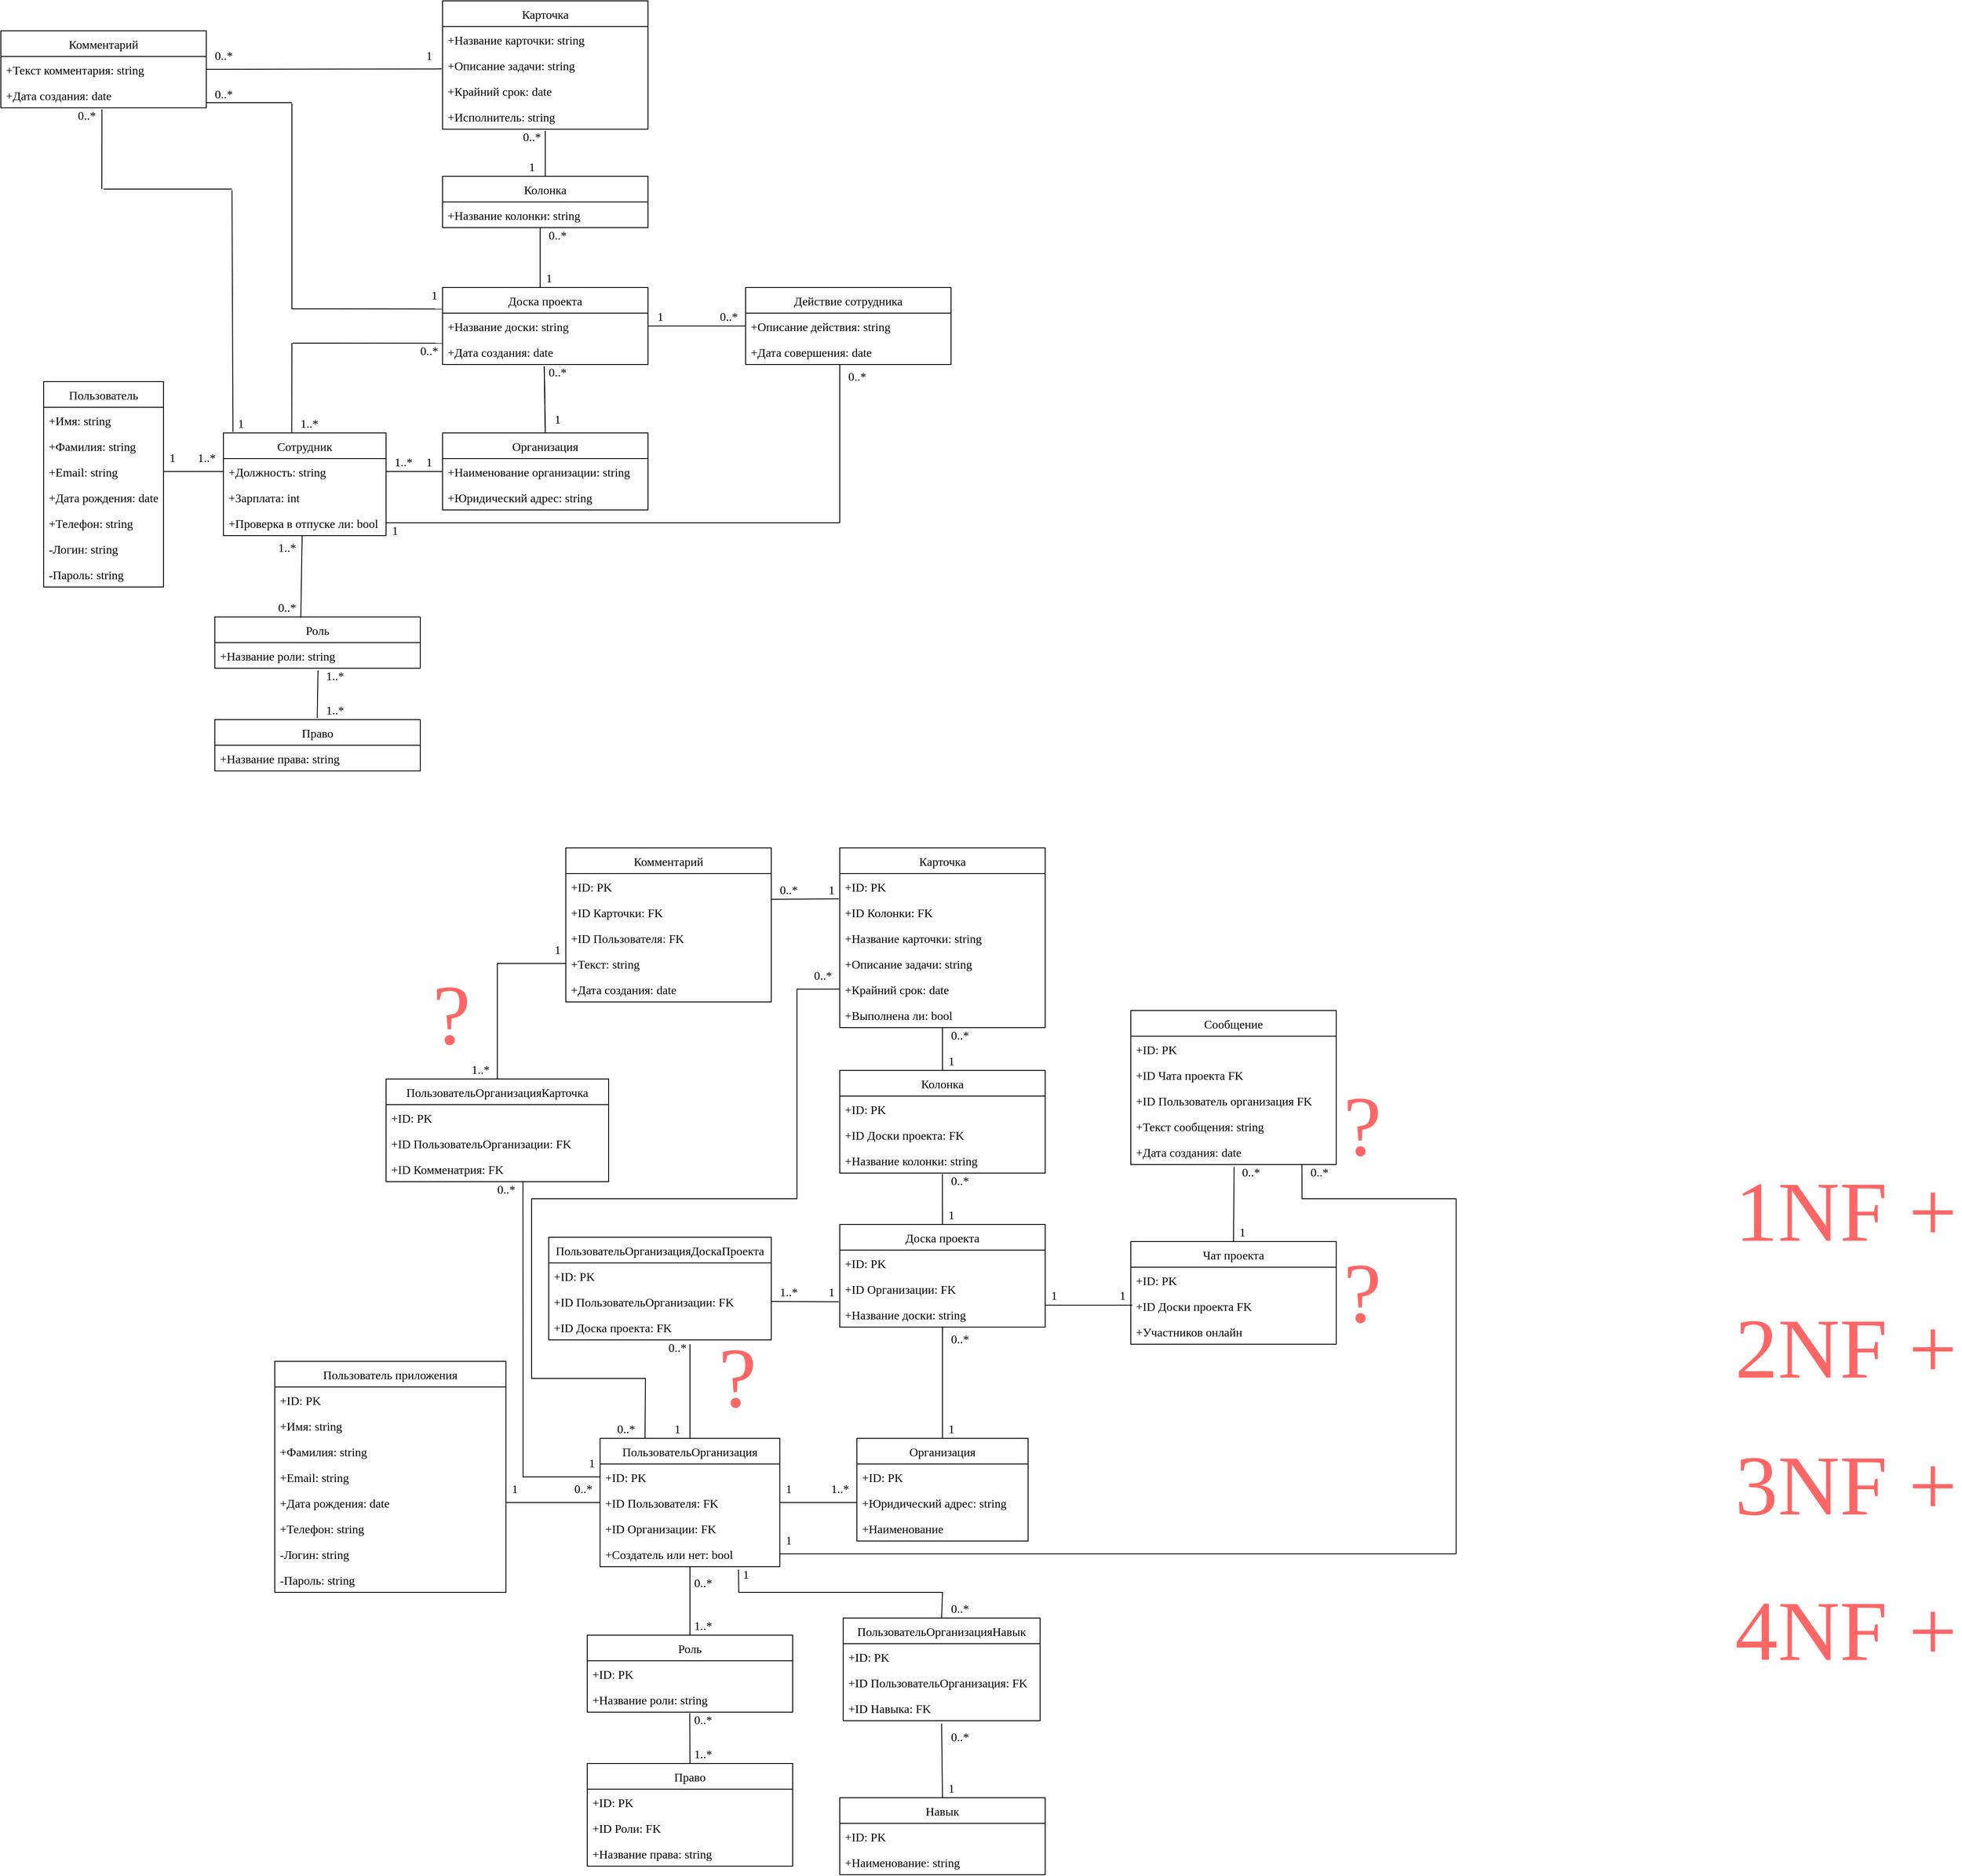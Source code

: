 <mxfile version="16.1.0" type="device"><diagram id="VtMREuUFiQDKUGb5xQRT" name="Page-1"><mxGraphModel dx="1726" dy="994" grid="1" gridSize="10" guides="1" tooltips="1" connect="1" arrows="1" fold="1" page="1" pageScale="1" pageWidth="827" pageHeight="1169" math="0" shadow="0"><root><mxCell id="0"/><mxCell id="1" parent="0"/><mxCell id="AGaOHDuOiCKdeHRz3hao-4" value="Пользователь" style="swimlane;fontStyle=0;childLayout=stackLayout;horizontal=1;startSize=30;horizontalStack=0;resizeParent=1;resizeParentMax=0;resizeLast=0;collapsible=1;marginBottom=0;fontFamily=Times New Roman;fontSize=14;strokeWidth=1;" parent="1" vertex="1"><mxGeometry x="110" y="525" width="140" height="240" as="geometry"/></mxCell><mxCell id="AGaOHDuOiCKdeHRz3hao-5" value="+Имя: string" style="text;strokeColor=none;fillColor=none;align=left;verticalAlign=middle;spacingLeft=4;spacingRight=4;overflow=hidden;points=[[0,0.5],[1,0.5]];portConstraint=eastwest;rotatable=0;fontFamily=Times New Roman;fontSize=14;" parent="AGaOHDuOiCKdeHRz3hao-4" vertex="1"><mxGeometry y="30" width="140" height="30" as="geometry"/></mxCell><mxCell id="AGaOHDuOiCKdeHRz3hao-6" value="+Фамилия: string" style="text;strokeColor=none;fillColor=none;align=left;verticalAlign=middle;spacingLeft=4;spacingRight=4;overflow=hidden;points=[[0,0.5],[1,0.5]];portConstraint=eastwest;rotatable=0;fontFamily=Times New Roman;fontSize=14;" parent="AGaOHDuOiCKdeHRz3hao-4" vertex="1"><mxGeometry y="60" width="140" height="30" as="geometry"/></mxCell><mxCell id="AGaOHDuOiCKdeHRz3hao-18" value="+Email: string" style="text;strokeColor=none;fillColor=none;align=left;verticalAlign=middle;spacingLeft=4;spacingRight=4;overflow=hidden;points=[[0,0.5],[1,0.5]];portConstraint=eastwest;rotatable=0;fontFamily=Times New Roman;fontSize=14;" parent="AGaOHDuOiCKdeHRz3hao-4" vertex="1"><mxGeometry y="90" width="140" height="30" as="geometry"/></mxCell><mxCell id="AGaOHDuOiCKdeHRz3hao-42" value="+Дата рождения: date" style="text;strokeColor=none;fillColor=none;align=left;verticalAlign=middle;spacingLeft=4;spacingRight=4;overflow=hidden;points=[[0,0.5],[1,0.5]];portConstraint=eastwest;rotatable=0;fontFamily=Times New Roman;fontSize=14;" parent="AGaOHDuOiCKdeHRz3hao-4" vertex="1"><mxGeometry y="120" width="140" height="30" as="geometry"/></mxCell><mxCell id="AGaOHDuOiCKdeHRz3hao-19" value="+Телефон: string" style="text;strokeColor=none;fillColor=none;align=left;verticalAlign=middle;spacingLeft=4;spacingRight=4;overflow=hidden;points=[[0,0.5],[1,0.5]];portConstraint=eastwest;rotatable=0;fontFamily=Times New Roman;fontSize=14;" parent="AGaOHDuOiCKdeHRz3hao-4" vertex="1"><mxGeometry y="150" width="140" height="30" as="geometry"/></mxCell><mxCell id="AGaOHDuOiCKdeHRz3hao-17" value="-Логин: string" style="text;strokeColor=none;fillColor=none;align=left;verticalAlign=middle;spacingLeft=4;spacingRight=4;overflow=hidden;points=[[0,0.5],[1,0.5]];portConstraint=eastwest;rotatable=0;fontFamily=Times New Roman;fontSize=14;" parent="AGaOHDuOiCKdeHRz3hao-4" vertex="1"><mxGeometry y="180" width="140" height="30" as="geometry"/></mxCell><mxCell id="AGaOHDuOiCKdeHRz3hao-7" value="-Пароль: string" style="text;strokeColor=none;fillColor=none;align=left;verticalAlign=middle;spacingLeft=4;spacingRight=4;overflow=hidden;points=[[0,0.5],[1,0.5]];portConstraint=eastwest;rotatable=0;fontFamily=Times New Roman;fontSize=14;" parent="AGaOHDuOiCKdeHRz3hao-4" vertex="1"><mxGeometry y="210" width="140" height="30" as="geometry"/></mxCell><mxCell id="AGaOHDuOiCKdeHRz3hao-20" value="Организация" style="swimlane;fontStyle=0;childLayout=stackLayout;horizontal=1;startSize=30;horizontalStack=0;resizeParent=1;resizeParentMax=0;resizeLast=0;collapsible=1;marginBottom=0;fontFamily=Times New Roman;fontSize=14;strokeWidth=1;" parent="1" vertex="1"><mxGeometry x="576" y="585" width="240" height="90" as="geometry"/></mxCell><mxCell id="AGaOHDuOiCKdeHRz3hao-21" value="+Наименование организации: string" style="text;strokeColor=none;fillColor=none;align=left;verticalAlign=middle;spacingLeft=4;spacingRight=4;overflow=hidden;points=[[0,0.5],[1,0.5]];portConstraint=eastwest;rotatable=0;fontFamily=Times New Roman;fontSize=14;" parent="AGaOHDuOiCKdeHRz3hao-20" vertex="1"><mxGeometry y="30" width="240" height="30" as="geometry"/></mxCell><mxCell id="AGaOHDuOiCKdeHRz3hao-22" value="+Юридический адрес: string" style="text;strokeColor=none;fillColor=none;align=left;verticalAlign=middle;spacingLeft=4;spacingRight=4;overflow=hidden;points=[[0,0.5],[1,0.5]];portConstraint=eastwest;rotatable=0;fontFamily=Times New Roman;fontSize=14;" parent="AGaOHDuOiCKdeHRz3hao-20" vertex="1"><mxGeometry y="60" width="240" height="30" as="geometry"/></mxCell><mxCell id="AGaOHDuOiCKdeHRz3hao-28" value="1..*" style="text;html=1;align=center;verticalAlign=middle;resizable=0;points=[];autosize=1;strokeColor=none;fillColor=none;fontSize=14;fontFamily=Times New Roman;" parent="1" vertex="1"><mxGeometry x="280" y="605" width="40" height="20" as="geometry"/></mxCell><mxCell id="AGaOHDuOiCKdeHRz3hao-29" value="1..*" style="text;html=1;align=center;verticalAlign=middle;resizable=0;points=[];autosize=1;strokeColor=none;fillColor=none;fontSize=14;fontFamily=Times New Roman;" parent="1" vertex="1"><mxGeometry x="510" y="610" width="40" height="20" as="geometry"/></mxCell><mxCell id="AGaOHDuOiCKdeHRz3hao-35" value="Доска проекта" style="swimlane;fontStyle=0;childLayout=stackLayout;horizontal=1;startSize=30;horizontalStack=0;resizeParent=1;resizeParentMax=0;resizeLast=0;collapsible=1;marginBottom=0;fontFamily=Times New Roman;fontSize=14;strokeWidth=1;" parent="1" vertex="1"><mxGeometry x="576" y="415" width="240" height="90" as="geometry"/></mxCell><mxCell id="AGaOHDuOiCKdeHRz3hao-36" value="+Название доски: string" style="text;strokeColor=none;fillColor=none;align=left;verticalAlign=middle;spacingLeft=4;spacingRight=4;overflow=hidden;points=[[0,0.5],[1,0.5]];portConstraint=eastwest;rotatable=0;fontFamily=Times New Roman;fontSize=14;" parent="AGaOHDuOiCKdeHRz3hao-35" vertex="1"><mxGeometry y="30" width="240" height="30" as="geometry"/></mxCell><mxCell id="AGaOHDuOiCKdeHRz3hao-37" value="+Дата создания: date" style="text;strokeColor=none;fillColor=none;align=left;verticalAlign=middle;spacingLeft=4;spacingRight=4;overflow=hidden;points=[[0,0.5],[1,0.5]];portConstraint=eastwest;rotatable=0;fontFamily=Times New Roman;fontSize=14;" parent="AGaOHDuOiCKdeHRz3hao-35" vertex="1"><mxGeometry y="60" width="240" height="30" as="geometry"/></mxCell><mxCell id="AGaOHDuOiCKdeHRz3hao-39" value="" style="endArrow=none;html=1;rounded=0;fontFamily=Times New Roman;fontSize=14;entryX=0.495;entryY=1.067;entryDx=0;entryDy=0;entryPerimeter=0;exitX=0.5;exitY=0;exitDx=0;exitDy=0;" parent="1" source="AGaOHDuOiCKdeHRz3hao-20" target="AGaOHDuOiCKdeHRz3hao-37" edge="1"><mxGeometry width="50" height="50" relative="1" as="geometry"><mxPoint x="760" y="580" as="sourcePoint"/><mxPoint x="810" y="530" as="targetPoint"/></mxGeometry></mxCell><mxCell id="AGaOHDuOiCKdeHRz3hao-40" value="1" style="text;html=1;align=center;verticalAlign=middle;resizable=0;points=[];autosize=1;strokeColor=none;fillColor=none;fontSize=14;fontFamily=Times New Roman;" parent="1" vertex="1"><mxGeometry x="700" y="560" width="20" height="20" as="geometry"/></mxCell><mxCell id="AGaOHDuOiCKdeHRz3hao-41" value="0..*" style="text;html=1;align=center;verticalAlign=middle;resizable=0;points=[];autosize=1;strokeColor=none;fillColor=none;fontSize=14;fontFamily=Times New Roman;" parent="1" vertex="1"><mxGeometry x="690" y="505" width="40" height="20" as="geometry"/></mxCell><mxCell id="AGaOHDuOiCKdeHRz3hao-43" value="Карточка" style="swimlane;fontStyle=0;childLayout=stackLayout;horizontal=1;startSize=30;horizontalStack=0;resizeParent=1;resizeParentMax=0;resizeLast=0;collapsible=1;marginBottom=0;fontFamily=Times New Roman;fontSize=14;strokeWidth=1;" parent="1" vertex="1"><mxGeometry x="576" y="80" width="240" height="150" as="geometry"/></mxCell><mxCell id="AGaOHDuOiCKdeHRz3hao-44" value="+Название карточки: string" style="text;strokeColor=none;fillColor=none;align=left;verticalAlign=middle;spacingLeft=4;spacingRight=4;overflow=hidden;points=[[0,0.5],[1,0.5]];portConstraint=eastwest;rotatable=0;fontFamily=Times New Roman;fontSize=14;" parent="AGaOHDuOiCKdeHRz3hao-43" vertex="1"><mxGeometry y="30" width="240" height="30" as="geometry"/></mxCell><mxCell id="AGaOHDuOiCKdeHRz3hao-45" value="+Описание задачи: string" style="text;strokeColor=none;fillColor=none;align=left;verticalAlign=middle;spacingLeft=4;spacingRight=4;overflow=hidden;points=[[0,0.5],[1,0.5]];portConstraint=eastwest;rotatable=0;fontFamily=Times New Roman;fontSize=14;" parent="AGaOHDuOiCKdeHRz3hao-43" vertex="1"><mxGeometry y="60" width="240" height="30" as="geometry"/></mxCell><mxCell id="AGaOHDuOiCKdeHRz3hao-64" value="+Крайний срок: date" style="text;strokeColor=none;fillColor=none;align=left;verticalAlign=middle;spacingLeft=4;spacingRight=4;overflow=hidden;points=[[0,0.5],[1,0.5]];portConstraint=eastwest;rotatable=0;fontFamily=Times New Roman;fontSize=14;" parent="AGaOHDuOiCKdeHRz3hao-43" vertex="1"><mxGeometry y="90" width="240" height="30" as="geometry"/></mxCell><mxCell id="AGaOHDuOiCKdeHRz3hao-47" value="+Исполнитель: string" style="text;strokeColor=none;fillColor=none;align=left;verticalAlign=middle;spacingLeft=4;spacingRight=4;overflow=hidden;points=[[0,0.5],[1,0.5]];portConstraint=eastwest;rotatable=0;fontFamily=Times New Roman;fontSize=14;" parent="AGaOHDuOiCKdeHRz3hao-43" vertex="1"><mxGeometry y="120" width="240" height="30" as="geometry"/></mxCell><mxCell id="AGaOHDuOiCKdeHRz3hao-48" value="" style="endArrow=none;html=1;rounded=0;fontFamily=Times New Roman;fontSize=14;entryX=0.475;entryY=1;entryDx=0;entryDy=0;entryPerimeter=0;" parent="1" target="AGaOHDuOiCKdeHRz3hao-82" edge="1"><mxGeometry width="50" height="50" relative="1" as="geometry"><mxPoint x="690" y="415" as="sourcePoint"/><mxPoint x="690" y="385" as="targetPoint"/></mxGeometry></mxCell><mxCell id="AGaOHDuOiCKdeHRz3hao-49" value="1" style="text;html=1;align=center;verticalAlign=middle;resizable=0;points=[];autosize=1;strokeColor=none;fillColor=none;fontSize=14;fontFamily=Times New Roman;" parent="1" vertex="1"><mxGeometry x="690" y="395" width="20" height="20" as="geometry"/></mxCell><mxCell id="AGaOHDuOiCKdeHRz3hao-50" value="0..*" style="text;html=1;align=center;verticalAlign=middle;resizable=0;points=[];autosize=1;strokeColor=none;fillColor=none;fontSize=14;fontFamily=Times New Roman;" parent="1" vertex="1"><mxGeometry x="660" y="230" width="40" height="20" as="geometry"/></mxCell><mxCell id="AGaOHDuOiCKdeHRz3hao-54" value="0..*" style="text;html=1;align=center;verticalAlign=middle;resizable=0;points=[];autosize=1;strokeColor=none;fillColor=none;fontSize=14;fontFamily=Times New Roman;" parent="1" vertex="1"><mxGeometry x="540" y="480" width="40" height="20" as="geometry"/></mxCell><mxCell id="AGaOHDuOiCKdeHRz3hao-55" value="1..*" style="text;html=1;align=center;verticalAlign=middle;resizable=0;points=[];autosize=1;strokeColor=none;fillColor=none;fontSize=14;fontFamily=Times New Roman;" parent="1" vertex="1"><mxGeometry x="400" y="565" width="40" height="20" as="geometry"/></mxCell><mxCell id="AGaOHDuOiCKdeHRz3hao-62" value="" style="endArrow=none;html=1;rounded=0;fontFamily=Times New Roman;fontSize=14;entryX=-0.003;entryY=0.279;entryDx=0;entryDy=0;entryPerimeter=0;" parent="1" target="AGaOHDuOiCKdeHRz3hao-35" edge="1"><mxGeometry width="50" height="50" relative="1" as="geometry"><mxPoint x="400" y="440" as="sourcePoint"/><mxPoint x="570" y="445" as="targetPoint"/></mxGeometry></mxCell><mxCell id="AGaOHDuOiCKdeHRz3hao-65" value="Комментарий" style="swimlane;fontStyle=0;childLayout=stackLayout;horizontal=1;startSize=30;horizontalStack=0;resizeParent=1;resizeParentMax=0;resizeLast=0;collapsible=1;marginBottom=0;fontFamily=Times New Roman;fontSize=14;strokeWidth=1;" parent="1" vertex="1"><mxGeometry x="60" y="115" width="240" height="90" as="geometry"/></mxCell><mxCell id="AGaOHDuOiCKdeHRz3hao-66" value="+Текст комментария: string" style="text;strokeColor=none;fillColor=none;align=left;verticalAlign=middle;spacingLeft=4;spacingRight=4;overflow=hidden;points=[[0,0.5],[1,0.5]];portConstraint=eastwest;rotatable=0;fontFamily=Times New Roman;fontSize=14;" parent="AGaOHDuOiCKdeHRz3hao-65" vertex="1"><mxGeometry y="30" width="240" height="30" as="geometry"/></mxCell><mxCell id="AGaOHDuOiCKdeHRz3hao-67" value="+Дата создания: date" style="text;strokeColor=none;fillColor=none;align=left;verticalAlign=middle;spacingLeft=4;spacingRight=4;overflow=hidden;points=[[0,0.5],[1,0.5]];portConstraint=eastwest;rotatable=0;fontFamily=Times New Roman;fontSize=14;" parent="AGaOHDuOiCKdeHRz3hao-65" vertex="1"><mxGeometry y="60" width="240" height="30" as="geometry"/></mxCell><mxCell id="AGaOHDuOiCKdeHRz3hao-71" value="" style="endArrow=none;html=1;rounded=0;fontFamily=Times New Roman;fontSize=14;exitX=1;exitY=0.5;exitDx=0;exitDy=0;entryX=-0.004;entryY=0.652;entryDx=0;entryDy=0;entryPerimeter=0;" parent="1" source="AGaOHDuOiCKdeHRz3hao-66" target="AGaOHDuOiCKdeHRz3hao-45" edge="1"><mxGeometry width="50" height="50" relative="1" as="geometry"><mxPoint x="430" y="265" as="sourcePoint"/><mxPoint x="480" y="215" as="targetPoint"/></mxGeometry></mxCell><mxCell id="AGaOHDuOiCKdeHRz3hao-72" value="0..*" style="text;html=1;align=center;verticalAlign=middle;resizable=0;points=[];autosize=1;strokeColor=none;fillColor=none;fontSize=14;fontFamily=Times New Roman;" parent="1" vertex="1"><mxGeometry x="300" y="135" width="40" height="20" as="geometry"/></mxCell><mxCell id="AGaOHDuOiCKdeHRz3hao-73" value="1" style="text;html=1;align=center;verticalAlign=middle;resizable=0;points=[];autosize=1;strokeColor=none;fillColor=none;fontSize=14;fontFamily=Times New Roman;" parent="1" vertex="1"><mxGeometry x="550" y="135" width="20" height="20" as="geometry"/></mxCell><mxCell id="AGaOHDuOiCKdeHRz3hao-74" value="Роль" style="swimlane;fontStyle=0;childLayout=stackLayout;horizontal=1;startSize=30;horizontalStack=0;resizeParent=1;resizeParentMax=0;resizeLast=0;collapsible=1;marginBottom=0;fontFamily=Times New Roman;fontSize=14;strokeWidth=1;" parent="1" vertex="1"><mxGeometry x="310" y="800" width="240" height="60" as="geometry"/></mxCell><mxCell id="AGaOHDuOiCKdeHRz3hao-75" value="+Название роли: string" style="text;strokeColor=none;fillColor=none;align=left;verticalAlign=middle;spacingLeft=4;spacingRight=4;overflow=hidden;points=[[0,0.5],[1,0.5]];portConstraint=eastwest;rotatable=0;fontFamily=Times New Roman;fontSize=14;" parent="AGaOHDuOiCKdeHRz3hao-74" vertex="1"><mxGeometry y="30" width="240" height="30" as="geometry"/></mxCell><mxCell id="AGaOHDuOiCKdeHRz3hao-78" value="" style="endArrow=none;html=1;rounded=0;fontFamily=Times New Roman;fontSize=14;entryX=0.91;entryY=1.05;entryDx=0;entryDy=0;exitX=0.484;exitY=0.987;exitDx=0;exitDy=0;exitPerimeter=0;entryPerimeter=0;" parent="1" source="AGaOHDuOiCKdeHRz3hao-111" target="AGaOHDuOiCKdeHRz3hao-79" edge="1"><mxGeometry width="50" height="50" relative="1" as="geometry"><mxPoint x="180" y="780" as="sourcePoint"/><mxPoint x="480" y="670" as="targetPoint"/></mxGeometry></mxCell><mxCell id="AGaOHDuOiCKdeHRz3hao-79" value="0..*" style="text;html=1;align=center;verticalAlign=middle;resizable=0;points=[];autosize=1;strokeColor=none;fillColor=none;fontSize=14;fontFamily=Times New Roman;" parent="1" vertex="1"><mxGeometry x="374" y="780" width="40" height="20" as="geometry"/></mxCell><mxCell id="AGaOHDuOiCKdeHRz3hao-80" value="1..*" style="text;html=1;align=center;verticalAlign=middle;resizable=0;points=[];autosize=1;strokeColor=none;fillColor=none;fontSize=14;fontFamily=Times New Roman;" parent="1" vertex="1"><mxGeometry x="374" y="710" width="40" height="20" as="geometry"/></mxCell><mxCell id="AGaOHDuOiCKdeHRz3hao-81" value="Колонка" style="swimlane;fontStyle=0;childLayout=stackLayout;horizontal=1;startSize=30;horizontalStack=0;resizeParent=1;resizeParentMax=0;resizeLast=0;collapsible=1;marginBottom=0;fontFamily=Times New Roman;fontSize=14;strokeWidth=1;" parent="1" vertex="1"><mxGeometry x="576" y="285" width="240" height="60" as="geometry"/></mxCell><mxCell id="AGaOHDuOiCKdeHRz3hao-82" value="+Название колонки: string" style="text;strokeColor=none;fillColor=none;align=left;verticalAlign=middle;spacingLeft=4;spacingRight=4;overflow=hidden;points=[[0,0.5],[1,0.5]];portConstraint=eastwest;rotatable=0;fontFamily=Times New Roman;fontSize=14;" parent="AGaOHDuOiCKdeHRz3hao-81" vertex="1"><mxGeometry y="30" width="240" height="30" as="geometry"/></mxCell><mxCell id="AGaOHDuOiCKdeHRz3hao-85" value="0..*" style="text;html=1;align=center;verticalAlign=middle;resizable=0;points=[];autosize=1;strokeColor=none;fillColor=none;fontSize=14;fontFamily=Times New Roman;" parent="1" vertex="1"><mxGeometry x="690" y="345" width="40" height="20" as="geometry"/></mxCell><mxCell id="AGaOHDuOiCKdeHRz3hao-86" value="" style="endArrow=none;html=1;rounded=0;fontFamily=Times New Roman;fontSize=14;entryX=0.5;entryY=1.067;entryDx=0;entryDy=0;entryPerimeter=0;exitX=0.5;exitY=0;exitDx=0;exitDy=0;" parent="1" source="AGaOHDuOiCKdeHRz3hao-81" target="AGaOHDuOiCKdeHRz3hao-47" edge="1"><mxGeometry width="50" height="50" relative="1" as="geometry"><mxPoint x="700" y="425" as="sourcePoint"/><mxPoint x="700" y="355" as="targetPoint"/></mxGeometry></mxCell><mxCell id="AGaOHDuOiCKdeHRz3hao-87" value="1" style="text;html=1;align=center;verticalAlign=middle;resizable=0;points=[];autosize=1;strokeColor=none;fillColor=none;fontSize=14;fontFamily=Times New Roman;" parent="1" vertex="1"><mxGeometry x="670" y="265" width="20" height="20" as="geometry"/></mxCell><mxCell id="AGaOHDuOiCKdeHRz3hao-88" value="" style="endArrow=none;html=1;rounded=0;fontFamily=Times New Roman;fontSize=14;entryX=0.492;entryY=1.067;entryDx=0;entryDy=0;entryPerimeter=0;" parent="1" target="AGaOHDuOiCKdeHRz3hao-67" edge="1"><mxGeometry width="50" height="50" relative="1" as="geometry"><mxPoint x="178" y="300" as="sourcePoint"/><mxPoint x="179.4" y="362" as="targetPoint"/></mxGeometry></mxCell><mxCell id="AGaOHDuOiCKdeHRz3hao-89" value="1" style="text;html=1;align=center;verticalAlign=middle;resizable=0;points=[];autosize=1;strokeColor=none;fillColor=none;fontSize=14;fontFamily=Times New Roman;" parent="1" vertex="1"><mxGeometry x="330" y="565" width="20" height="20" as="geometry"/></mxCell><mxCell id="AGaOHDuOiCKdeHRz3hao-90" value="0..*" style="text;html=1;align=center;verticalAlign=middle;resizable=0;points=[];autosize=1;strokeColor=none;fillColor=none;fontSize=14;fontFamily=Times New Roman;" parent="1" vertex="1"><mxGeometry x="140" y="205" width="40" height="20" as="geometry"/></mxCell><mxCell id="AGaOHDuOiCKdeHRz3hao-91" value="Право" style="swimlane;fontStyle=0;childLayout=stackLayout;horizontal=1;startSize=30;horizontalStack=0;resizeParent=1;resizeParentMax=0;resizeLast=0;collapsible=1;marginBottom=0;fontFamily=Times New Roman;fontSize=14;strokeWidth=1;" parent="1" vertex="1"><mxGeometry x="310" y="920" width="240" height="60" as="geometry"/></mxCell><mxCell id="AGaOHDuOiCKdeHRz3hao-92" value="+Название права: string" style="text;strokeColor=none;fillColor=none;align=left;verticalAlign=middle;spacingLeft=4;spacingRight=4;overflow=hidden;points=[[0,0.5],[1,0.5]];portConstraint=eastwest;rotatable=0;fontFamily=Times New Roman;fontSize=14;" parent="AGaOHDuOiCKdeHRz3hao-91" vertex="1"><mxGeometry y="30" width="240" height="30" as="geometry"/></mxCell><mxCell id="AGaOHDuOiCKdeHRz3hao-93" value="" style="endArrow=none;html=1;rounded=0;fontFamily=Times New Roman;fontSize=14;exitX=0.502;exitY=1.082;exitDx=0;exitDy=0;exitPerimeter=0;entryX=-0.01;entryY=0.91;entryDx=0;entryDy=0;entryPerimeter=0;" parent="1" source="AGaOHDuOiCKdeHRz3hao-75" target="AGaOHDuOiCKdeHRz3hao-94" edge="1"><mxGeometry width="50" height="50" relative="1" as="geometry"><mxPoint x="661" y="880" as="sourcePoint"/><mxPoint x="430" y="1000" as="targetPoint"/></mxGeometry></mxCell><mxCell id="AGaOHDuOiCKdeHRz3hao-94" value="1..*" style="text;html=1;align=center;verticalAlign=middle;resizable=0;points=[];autosize=1;strokeColor=none;fillColor=none;fontSize=14;fontFamily=Times New Roman;" parent="1" vertex="1"><mxGeometry x="430" y="900" width="40" height="20" as="geometry"/></mxCell><mxCell id="AGaOHDuOiCKdeHRz3hao-95" value="1..*" style="text;html=1;align=center;verticalAlign=middle;resizable=0;points=[];autosize=1;strokeColor=none;fillColor=none;fontSize=14;fontFamily=Times New Roman;" parent="1" vertex="1"><mxGeometry x="430" y="860" width="40" height="20" as="geometry"/></mxCell><mxCell id="AGaOHDuOiCKdeHRz3hao-96" value="Сотрудник" style="swimlane;fontStyle=0;childLayout=stackLayout;horizontal=1;startSize=30;horizontalStack=0;resizeParent=1;resizeParentMax=0;resizeLast=0;collapsible=1;marginBottom=0;fontFamily=Times New Roman;fontSize=14;strokeWidth=1;" parent="1" vertex="1"><mxGeometry x="320" y="585" width="190" height="120" as="geometry"/></mxCell><mxCell id="AGaOHDuOiCKdeHRz3hao-97" value="+Должность: string" style="text;strokeColor=none;fillColor=none;align=left;verticalAlign=middle;spacingLeft=4;spacingRight=4;overflow=hidden;points=[[0,0.5],[1,0.5]];portConstraint=eastwest;rotatable=0;fontFamily=Times New Roman;fontSize=14;" parent="AGaOHDuOiCKdeHRz3hao-96" vertex="1"><mxGeometry y="30" width="190" height="30" as="geometry"/></mxCell><mxCell id="AGaOHDuOiCKdeHRz3hao-112" value="+Зарплата: int" style="text;strokeColor=none;fillColor=none;align=left;verticalAlign=middle;spacingLeft=4;spacingRight=4;overflow=hidden;points=[[0,0.5],[1,0.5]];portConstraint=eastwest;rotatable=0;fontFamily=Times New Roman;fontSize=14;" parent="AGaOHDuOiCKdeHRz3hao-96" vertex="1"><mxGeometry y="60" width="190" height="30" as="geometry"/></mxCell><mxCell id="AGaOHDuOiCKdeHRz3hao-111" value="+Проверка в отпуске ли: bool" style="text;strokeColor=none;fillColor=none;align=left;verticalAlign=middle;spacingLeft=4;spacingRight=4;overflow=hidden;points=[[0,0.5],[1,0.5]];portConstraint=eastwest;rotatable=0;fontFamily=Times New Roman;fontSize=14;" parent="AGaOHDuOiCKdeHRz3hao-96" vertex="1"><mxGeometry y="90" width="190" height="30" as="geometry"/></mxCell><mxCell id="AGaOHDuOiCKdeHRz3hao-103" value="1" style="text;html=1;align=center;verticalAlign=middle;resizable=0;points=[];autosize=1;strokeColor=none;fillColor=none;fontSize=14;fontFamily=Times New Roman;" parent="1" vertex="1"><mxGeometry x="250" y="605" width="20" height="20" as="geometry"/></mxCell><mxCell id="AGaOHDuOiCKdeHRz3hao-104" value="" style="endArrow=none;html=1;rounded=0;fontFamily=Times New Roman;fontSize=14;entryX=0;entryY=0.5;entryDx=0;entryDy=0;exitX=1;exitY=0.5;exitDx=0;exitDy=0;" parent="1" source="AGaOHDuOiCKdeHRz3hao-18" target="AGaOHDuOiCKdeHRz3hao-97" edge="1"><mxGeometry width="50" height="50" relative="1" as="geometry"><mxPoint x="120" y="655.78" as="sourcePoint"/><mxPoint x="20" y="655" as="targetPoint"/></mxGeometry></mxCell><mxCell id="AGaOHDuOiCKdeHRz3hao-106" value="" style="endArrow=none;html=1;rounded=0;fontFamily=Times New Roman;fontSize=14;entryX=1;entryY=0.5;entryDx=0;entryDy=0;exitX=0;exitY=0.5;exitDx=0;exitDy=0;" parent="1" source="AGaOHDuOiCKdeHRz3hao-21" target="AGaOHDuOiCKdeHRz3hao-97" edge="1"><mxGeometry width="50" height="50" relative="1" as="geometry"><mxPoint x="260" y="640" as="sourcePoint"/><mxPoint x="370" y="640" as="targetPoint"/></mxGeometry></mxCell><mxCell id="AGaOHDuOiCKdeHRz3hao-107" value="1" style="text;html=1;align=center;verticalAlign=middle;resizable=0;points=[];autosize=1;strokeColor=none;fillColor=none;fontSize=14;fontFamily=Times New Roman;" parent="1" vertex="1"><mxGeometry x="550" y="610" width="20" height="20" as="geometry"/></mxCell><mxCell id="AGaOHDuOiCKdeHRz3hao-109" value="" style="endArrow=none;html=1;rounded=0;fontFamily=Times New Roman;fontSize=14;" parent="1" edge="1"><mxGeometry width="50" height="50" relative="1" as="geometry"><mxPoint x="180" y="300" as="sourcePoint"/><mxPoint x="330" y="300" as="targetPoint"/></mxGeometry></mxCell><mxCell id="AGaOHDuOiCKdeHRz3hao-114" value="" style="endArrow=none;html=1;rounded=0;fontFamily=Times New Roman;fontSize=14;exitX=0.058;exitY=0.942;exitDx=0;exitDy=0;exitPerimeter=0;" parent="1" source="AGaOHDuOiCKdeHRz3hao-89" edge="1"><mxGeometry width="50" height="50" relative="1" as="geometry"><mxPoint x="332.07" y="525.0" as="sourcePoint"/><mxPoint x="330" y="301.2" as="targetPoint"/></mxGeometry></mxCell><mxCell id="AGaOHDuOiCKdeHRz3hao-115" value="" style="endArrow=none;html=1;rounded=0;fontFamily=Times New Roman;fontSize=14;" parent="1" edge="1"><mxGeometry width="50" height="50" relative="1" as="geometry"><mxPoint x="180" y="300" as="sourcePoint"/><mxPoint x="330" y="300" as="targetPoint"/></mxGeometry></mxCell><mxCell id="AGaOHDuOiCKdeHRz3hao-117" value="" style="endArrow=none;html=1;rounded=0;fontFamily=Times New Roman;fontSize=14;" parent="1" edge="1"><mxGeometry width="50" height="50" relative="1" as="geometry"><mxPoint x="400" y="440" as="sourcePoint"/><mxPoint x="400" y="200" as="targetPoint"/></mxGeometry></mxCell><mxCell id="AGaOHDuOiCKdeHRz3hao-118" value="" style="endArrow=none;html=1;rounded=0;fontFamily=Times New Roman;fontSize=14;exitX=1;exitY=0.8;exitDx=0;exitDy=0;exitPerimeter=0;" parent="1" source="AGaOHDuOiCKdeHRz3hao-67" edge="1"><mxGeometry width="50" height="50" relative="1" as="geometry"><mxPoint x="310" y="80.0" as="sourcePoint"/><mxPoint x="400" y="199" as="targetPoint"/></mxGeometry></mxCell><mxCell id="AGaOHDuOiCKdeHRz3hao-120" value="0..*" style="text;html=1;align=center;verticalAlign=middle;resizable=0;points=[];autosize=1;strokeColor=none;fillColor=none;fontSize=14;fontFamily=Times New Roman;" parent="1" vertex="1"><mxGeometry x="300" y="180" width="40" height="20" as="geometry"/></mxCell><mxCell id="AGaOHDuOiCKdeHRz3hao-121" value="1" style="text;html=1;align=center;verticalAlign=middle;resizable=0;points=[];autosize=1;strokeColor=none;fillColor=none;fontSize=14;fontFamily=Times New Roman;" parent="1" vertex="1"><mxGeometry x="556" y="415" width="20" height="20" as="geometry"/></mxCell><mxCell id="AGaOHDuOiCKdeHRz3hao-127" value="" style="endArrow=none;html=1;rounded=0;fontFamily=Times New Roman;fontSize=14;entryX=-0.003;entryY=0.279;entryDx=0;entryDy=0;entryPerimeter=0;" parent="1" edge="1"><mxGeometry width="50" height="50" relative="1" as="geometry"><mxPoint x="400.72" y="480" as="sourcePoint"/><mxPoint x="576" y="480.11" as="targetPoint"/></mxGeometry></mxCell><mxCell id="AGaOHDuOiCKdeHRz3hao-128" value="" style="endArrow=none;html=1;rounded=0;fontFamily=Times New Roman;fontSize=14;entryX=0.495;entryY=1.067;entryDx=0;entryDy=0;entryPerimeter=0;exitX=0.5;exitY=0;exitDx=0;exitDy=0;" parent="1" edge="1"><mxGeometry width="50" height="50" relative="1" as="geometry"><mxPoint x="696" y="585" as="sourcePoint"/><mxPoint x="694.8" y="507.01" as="targetPoint"/></mxGeometry></mxCell><mxCell id="AGaOHDuOiCKdeHRz3hao-129" value="" style="endArrow=none;html=1;rounded=0;fontFamily=Times New Roman;fontSize=14;entryX=0.495;entryY=1.067;entryDx=0;entryDy=0;entryPerimeter=0;exitX=0.42;exitY=0.003;exitDx=0;exitDy=0;exitPerimeter=0;" parent="1" source="AGaOHDuOiCKdeHRz3hao-96" edge="1"><mxGeometry width="50" height="50" relative="1" as="geometry"><mxPoint x="401.2" y="557.99" as="sourcePoint"/><mxPoint x="400.0" y="480" as="targetPoint"/></mxGeometry></mxCell><mxCell id="AGaOHDuOiCKdeHRz3hao-130" value="Действие сотрудника" style="swimlane;fontStyle=0;childLayout=stackLayout;horizontal=1;startSize=30;horizontalStack=0;resizeParent=1;resizeParentMax=0;resizeLast=0;collapsible=1;marginBottom=0;fontFamily=Times New Roman;fontSize=14;strokeWidth=1;" parent="1" vertex="1"><mxGeometry x="930" y="415" width="240" height="90" as="geometry"/></mxCell><mxCell id="AGaOHDuOiCKdeHRz3hao-131" value="+Описание действия: string" style="text;strokeColor=none;fillColor=none;align=left;verticalAlign=middle;spacingLeft=4;spacingRight=4;overflow=hidden;points=[[0,0.5],[1,0.5]];portConstraint=eastwest;rotatable=0;fontFamily=Times New Roman;fontSize=14;" parent="AGaOHDuOiCKdeHRz3hao-130" vertex="1"><mxGeometry y="30" width="240" height="30" as="geometry"/></mxCell><mxCell id="AGaOHDuOiCKdeHRz3hao-132" value="+Дата совершения: date" style="text;strokeColor=none;fillColor=none;align=left;verticalAlign=middle;spacingLeft=4;spacingRight=4;overflow=hidden;points=[[0,0.5],[1,0.5]];portConstraint=eastwest;rotatable=0;fontFamily=Times New Roman;fontSize=14;" parent="AGaOHDuOiCKdeHRz3hao-130" vertex="1"><mxGeometry y="60" width="240" height="30" as="geometry"/></mxCell><mxCell id="AGaOHDuOiCKdeHRz3hao-133" value="" style="endArrow=none;html=1;rounded=0;fontFamily=Times New Roman;fontSize=14;entryX=1;entryY=0.5;entryDx=0;entryDy=0;exitX=0;exitY=0.5;exitDx=0;exitDy=0;" parent="1" source="AGaOHDuOiCKdeHRz3hao-131" target="AGaOHDuOiCKdeHRz3hao-36" edge="1"><mxGeometry width="50" height="50" relative="1" as="geometry"><mxPoint x="871.2" y="537.99" as="sourcePoint"/><mxPoint x="870.0" y="460" as="targetPoint"/></mxGeometry></mxCell><mxCell id="AGaOHDuOiCKdeHRz3hao-134" value="1" style="text;html=1;align=center;verticalAlign=middle;resizable=0;points=[];autosize=1;strokeColor=none;fillColor=none;fontSize=14;fontFamily=Times New Roman;" parent="1" vertex="1"><mxGeometry x="820" y="440" width="20" height="20" as="geometry"/></mxCell><mxCell id="AGaOHDuOiCKdeHRz3hao-135" value="0..*" style="text;html=1;align=center;verticalAlign=middle;resizable=0;points=[];autosize=1;strokeColor=none;fillColor=none;fontSize=14;fontFamily=Times New Roman;" parent="1" vertex="1"><mxGeometry x="890" y="440" width="40" height="20" as="geometry"/></mxCell><mxCell id="AGaOHDuOiCKdeHRz3hao-136" value="" style="endArrow=none;html=1;rounded=0;fontFamily=Times New Roman;fontSize=14;" parent="1" edge="1"><mxGeometry width="50" height="50" relative="1" as="geometry"><mxPoint x="1040" y="690" as="sourcePoint"/><mxPoint x="1040" y="505" as="targetPoint"/></mxGeometry></mxCell><mxCell id="AGaOHDuOiCKdeHRz3hao-137" value="" style="endArrow=none;html=1;rounded=0;fontFamily=Times New Roman;fontSize=14;exitX=1;exitY=0.5;exitDx=0;exitDy=0;" parent="1" source="AGaOHDuOiCKdeHRz3hao-111" edge="1"><mxGeometry width="50" height="50" relative="1" as="geometry"><mxPoint x="860" y="700" as="sourcePoint"/><mxPoint x="1040" y="690" as="targetPoint"/></mxGeometry></mxCell><mxCell id="AGaOHDuOiCKdeHRz3hao-138" value="0..*" style="text;html=1;align=center;verticalAlign=middle;resizable=0;points=[];autosize=1;strokeColor=none;fillColor=none;fontSize=14;fontFamily=Times New Roman;" parent="1" vertex="1"><mxGeometry x="1040" y="510" width="40" height="20" as="geometry"/></mxCell><mxCell id="AGaOHDuOiCKdeHRz3hao-139" value="1" style="text;html=1;align=center;verticalAlign=middle;resizable=0;points=[];autosize=1;strokeColor=none;fillColor=none;fontSize=14;fontFamily=Times New Roman;" parent="1" vertex="1"><mxGeometry x="510" y="690" width="20" height="20" as="geometry"/></mxCell><mxCell id="lVjxkPHk9eFE21oZEraW-5" value="Организация" style="swimlane;fontStyle=0;childLayout=stackLayout;horizontal=1;startSize=30;horizontalStack=0;resizeParent=1;resizeParentMax=0;resizeLast=0;collapsible=1;marginBottom=0;fontFamily=Times New Roman;fontSize=14;" vertex="1" parent="1"><mxGeometry x="1060" y="1760" width="200" height="120" as="geometry"/></mxCell><mxCell id="lVjxkPHk9eFE21oZEraW-30" value="+ID: PK" style="text;strokeColor=none;fillColor=none;align=left;verticalAlign=middle;spacingLeft=4;spacingRight=4;overflow=hidden;points=[[0,0.5],[1,0.5]];portConstraint=eastwest;rotatable=0;fontFamily=Times New Roman;fontSize=14;" vertex="1" parent="lVjxkPHk9eFE21oZEraW-5"><mxGeometry y="30" width="200" height="30" as="geometry"/></mxCell><mxCell id="lVjxkPHk9eFE21oZEraW-6" value="+Юридический адрес: string" style="text;strokeColor=none;fillColor=none;align=left;verticalAlign=middle;spacingLeft=4;spacingRight=4;overflow=hidden;points=[[0,0.5],[1,0.5]];portConstraint=eastwest;rotatable=0;fontFamily=Times New Roman;fontSize=14;" vertex="1" parent="lVjxkPHk9eFE21oZEraW-5"><mxGeometry y="60" width="200" height="30" as="geometry"/></mxCell><mxCell id="lVjxkPHk9eFE21oZEraW-7" value="+Наименование" style="text;strokeColor=none;fillColor=none;align=left;verticalAlign=middle;spacingLeft=4;spacingRight=4;overflow=hidden;points=[[0,0.5],[1,0.5]];portConstraint=eastwest;rotatable=0;fontFamily=Times New Roman;fontSize=14;" vertex="1" parent="lVjxkPHk9eFE21oZEraW-5"><mxGeometry y="90" width="200" height="30" as="geometry"/></mxCell><mxCell id="lVjxkPHk9eFE21oZEraW-14" value="Пользователь приложения" style="swimlane;fontStyle=0;childLayout=stackLayout;horizontal=1;startSize=30;horizontalStack=0;resizeParent=1;resizeParentMax=0;resizeLast=0;collapsible=1;marginBottom=0;fontFamily=Times New Roman;fontSize=14;strokeWidth=1;" vertex="1" parent="1"><mxGeometry x="380" y="1670" width="270" height="270" as="geometry"/></mxCell><mxCell id="lVjxkPHk9eFE21oZEraW-29" value="+ID: PK" style="text;strokeColor=none;fillColor=none;align=left;verticalAlign=middle;spacingLeft=4;spacingRight=4;overflow=hidden;points=[[0,0.5],[1,0.5]];portConstraint=eastwest;rotatable=0;fontFamily=Times New Roman;fontSize=14;" vertex="1" parent="lVjxkPHk9eFE21oZEraW-14"><mxGeometry y="30" width="270" height="30" as="geometry"/></mxCell><mxCell id="lVjxkPHk9eFE21oZEraW-15" value="+Имя: string" style="text;strokeColor=none;fillColor=none;align=left;verticalAlign=middle;spacingLeft=4;spacingRight=4;overflow=hidden;points=[[0,0.5],[1,0.5]];portConstraint=eastwest;rotatable=0;fontFamily=Times New Roman;fontSize=14;" vertex="1" parent="lVjxkPHk9eFE21oZEraW-14"><mxGeometry y="60" width="270" height="30" as="geometry"/></mxCell><mxCell id="lVjxkPHk9eFE21oZEraW-16" value="+Фамилия: string" style="text;strokeColor=none;fillColor=none;align=left;verticalAlign=middle;spacingLeft=4;spacingRight=4;overflow=hidden;points=[[0,0.5],[1,0.5]];portConstraint=eastwest;rotatable=0;fontFamily=Times New Roman;fontSize=14;" vertex="1" parent="lVjxkPHk9eFE21oZEraW-14"><mxGeometry y="90" width="270" height="30" as="geometry"/></mxCell><mxCell id="lVjxkPHk9eFE21oZEraW-17" value="+Email: string" style="text;strokeColor=none;fillColor=none;align=left;verticalAlign=middle;spacingLeft=4;spacingRight=4;overflow=hidden;points=[[0,0.5],[1,0.5]];portConstraint=eastwest;rotatable=0;fontFamily=Times New Roman;fontSize=14;" vertex="1" parent="lVjxkPHk9eFE21oZEraW-14"><mxGeometry y="120" width="270" height="30" as="geometry"/></mxCell><mxCell id="lVjxkPHk9eFE21oZEraW-18" value="+Дата рождения: date" style="text;strokeColor=none;fillColor=none;align=left;verticalAlign=middle;spacingLeft=4;spacingRight=4;overflow=hidden;points=[[0,0.5],[1,0.5]];portConstraint=eastwest;rotatable=0;fontFamily=Times New Roman;fontSize=14;" vertex="1" parent="lVjxkPHk9eFE21oZEraW-14"><mxGeometry y="150" width="270" height="30" as="geometry"/></mxCell><mxCell id="lVjxkPHk9eFE21oZEraW-19" value="+Телефон: string" style="text;strokeColor=none;fillColor=none;align=left;verticalAlign=middle;spacingLeft=4;spacingRight=4;overflow=hidden;points=[[0,0.5],[1,0.5]];portConstraint=eastwest;rotatable=0;fontFamily=Times New Roman;fontSize=14;" vertex="1" parent="lVjxkPHk9eFE21oZEraW-14"><mxGeometry y="180" width="270" height="30" as="geometry"/></mxCell><mxCell id="lVjxkPHk9eFE21oZEraW-20" value="-Логин: string" style="text;strokeColor=none;fillColor=none;align=left;verticalAlign=middle;spacingLeft=4;spacingRight=4;overflow=hidden;points=[[0,0.5],[1,0.5]];portConstraint=eastwest;rotatable=0;fontFamily=Times New Roman;fontSize=14;" vertex="1" parent="lVjxkPHk9eFE21oZEraW-14"><mxGeometry y="210" width="270" height="30" as="geometry"/></mxCell><mxCell id="lVjxkPHk9eFE21oZEraW-21" value="-Пароль: string" style="text;strokeColor=none;fillColor=none;align=left;verticalAlign=middle;spacingLeft=4;spacingRight=4;overflow=hidden;points=[[0,0.5],[1,0.5]];portConstraint=eastwest;rotatable=0;fontFamily=Times New Roman;fontSize=14;" vertex="1" parent="lVjxkPHk9eFE21oZEraW-14"><mxGeometry y="240" width="270" height="30" as="geometry"/></mxCell><mxCell id="lVjxkPHk9eFE21oZEraW-22" value="ПользовательОрганизация" style="swimlane;fontStyle=0;childLayout=stackLayout;horizontal=1;startSize=30;horizontalStack=0;resizeParent=1;resizeParentMax=0;resizeLast=0;collapsible=1;marginBottom=0;fontFamily=Times New Roman;fontSize=14;" vertex="1" parent="1"><mxGeometry x="760" y="1760" width="210" height="150" as="geometry"/></mxCell><mxCell id="lVjxkPHk9eFE21oZEraW-23" value="+ID: PK" style="text;strokeColor=none;fillColor=none;align=left;verticalAlign=middle;spacingLeft=4;spacingRight=4;overflow=hidden;points=[[0,0.5],[1,0.5]];portConstraint=eastwest;rotatable=0;fontFamily=Times New Roman;fontSize=14;" vertex="1" parent="lVjxkPHk9eFE21oZEraW-22"><mxGeometry y="30" width="210" height="30" as="geometry"/></mxCell><mxCell id="lVjxkPHk9eFE21oZEraW-24" value="+ID Пользователя: FK" style="text;strokeColor=none;fillColor=none;align=left;verticalAlign=middle;spacingLeft=4;spacingRight=4;overflow=hidden;points=[[0,0.5],[1,0.5]];portConstraint=eastwest;rotatable=0;fontFamily=Times New Roman;fontSize=14;" vertex="1" parent="lVjxkPHk9eFE21oZEraW-22"><mxGeometry y="60" width="210" height="30" as="geometry"/></mxCell><mxCell id="lVjxkPHk9eFE21oZEraW-25" value="+ID Организации: FK" style="text;strokeColor=none;fillColor=none;align=left;verticalAlign=middle;spacingLeft=4;spacingRight=4;overflow=hidden;points=[[0,0.5],[1,0.5]];portConstraint=eastwest;rotatable=0;fontFamily=Times New Roman;fontSize=14;" vertex="1" parent="lVjxkPHk9eFE21oZEraW-22"><mxGeometry y="90" width="210" height="30" as="geometry"/></mxCell><mxCell id="lVjxkPHk9eFE21oZEraW-31" value="+Создатель или нет: bool" style="text;strokeColor=none;fillColor=none;align=left;verticalAlign=middle;spacingLeft=4;spacingRight=4;overflow=hidden;points=[[0,0.5],[1,0.5]];portConstraint=eastwest;rotatable=0;fontFamily=Times New Roman;fontSize=14;" vertex="1" parent="lVjxkPHk9eFE21oZEraW-22"><mxGeometry y="120" width="210" height="30" as="geometry"/></mxCell><mxCell id="lVjxkPHk9eFE21oZEraW-26" value="" style="endArrow=none;html=1;rounded=0;entryX=1;entryY=0.5;entryDx=0;entryDy=0;exitX=0;exitY=0.5;exitDx=0;exitDy=0;fontFamily=Times New Roman;fontSize=14;" edge="1" parent="1" source="lVjxkPHk9eFE21oZEraW-24" target="lVjxkPHk9eFE21oZEraW-18"><mxGeometry width="50" height="50" relative="1" as="geometry"><mxPoint x="850" y="1880" as="sourcePoint"/><mxPoint x="900" y="1830" as="targetPoint"/></mxGeometry></mxCell><mxCell id="lVjxkPHk9eFE21oZEraW-28" value="" style="endArrow=none;html=1;rounded=0;entryX=1;entryY=0.5;entryDx=0;entryDy=0;exitX=0;exitY=0.5;exitDx=0;exitDy=0;fontFamily=Times New Roman;fontSize=14;" edge="1" parent="1" source="lVjxkPHk9eFE21oZEraW-6" target="lVjxkPHk9eFE21oZEraW-24"><mxGeometry width="50" height="50" relative="1" as="geometry"><mxPoint x="850" y="1880" as="sourcePoint"/><mxPoint x="900" y="1830" as="targetPoint"/></mxGeometry></mxCell><mxCell id="lVjxkPHk9eFE21oZEraW-41" value="Роль" style="swimlane;fontStyle=0;childLayout=stackLayout;horizontal=1;startSize=30;horizontalStack=0;resizeParent=1;resizeParentMax=0;resizeLast=0;collapsible=1;marginBottom=0;fontFamily=Times New Roman;fontSize=14;strokeWidth=1;" vertex="1" parent="1"><mxGeometry x="745" y="1990" width="240" height="90" as="geometry"/></mxCell><mxCell id="lVjxkPHk9eFE21oZEraW-54" value="+ID: PK" style="text;strokeColor=none;fillColor=none;align=left;verticalAlign=middle;spacingLeft=4;spacingRight=4;overflow=hidden;points=[[0,0.5],[1,0.5]];portConstraint=eastwest;rotatable=0;fontFamily=Times New Roman;fontSize=14;" vertex="1" parent="lVjxkPHk9eFE21oZEraW-41"><mxGeometry y="30" width="240" height="30" as="geometry"/></mxCell><mxCell id="lVjxkPHk9eFE21oZEraW-42" value="+Название роли: string" style="text;strokeColor=none;fillColor=none;align=left;verticalAlign=middle;spacingLeft=4;spacingRight=4;overflow=hidden;points=[[0,0.5],[1,0.5]];portConstraint=eastwest;rotatable=0;fontFamily=Times New Roman;fontSize=14;" vertex="1" parent="lVjxkPHk9eFE21oZEraW-41"><mxGeometry y="60" width="240" height="30" as="geometry"/></mxCell><mxCell id="lVjxkPHk9eFE21oZEraW-43" value="Право" style="swimlane;fontStyle=0;childLayout=stackLayout;horizontal=1;startSize=30;horizontalStack=0;resizeParent=1;resizeParentMax=0;resizeLast=0;collapsible=1;marginBottom=0;fontFamily=Times New Roman;fontSize=14;strokeWidth=1;" vertex="1" parent="1"><mxGeometry x="745" y="2140" width="240" height="120" as="geometry"/></mxCell><mxCell id="lVjxkPHk9eFE21oZEraW-56" value="+ID: PK" style="text;strokeColor=none;fillColor=none;align=left;verticalAlign=middle;spacingLeft=4;spacingRight=4;overflow=hidden;points=[[0,0.5],[1,0.5]];portConstraint=eastwest;rotatable=0;fontFamily=Times New Roman;fontSize=14;" vertex="1" parent="lVjxkPHk9eFE21oZEraW-43"><mxGeometry y="30" width="240" height="30" as="geometry"/></mxCell><mxCell id="lVjxkPHk9eFE21oZEraW-57" value="+ID Роли: FK" style="text;strokeColor=none;fillColor=none;align=left;verticalAlign=middle;spacingLeft=4;spacingRight=4;overflow=hidden;points=[[0,0.5],[1,0.5]];portConstraint=eastwest;rotatable=0;fontFamily=Times New Roman;fontSize=14;" vertex="1" parent="lVjxkPHk9eFE21oZEraW-43"><mxGeometry y="60" width="240" height="30" as="geometry"/></mxCell><mxCell id="lVjxkPHk9eFE21oZEraW-44" value="+Название права: string" style="text;strokeColor=none;fillColor=none;align=left;verticalAlign=middle;spacingLeft=4;spacingRight=4;overflow=hidden;points=[[0,0.5],[1,0.5]];portConstraint=eastwest;rotatable=0;fontFamily=Times New Roman;fontSize=14;" vertex="1" parent="lVjxkPHk9eFE21oZEraW-43"><mxGeometry y="90" width="240" height="30" as="geometry"/></mxCell><mxCell id="lVjxkPHk9eFE21oZEraW-46" value="1..*" style="text;html=1;align=center;verticalAlign=middle;resizable=0;points=[];autosize=1;strokeColor=none;fillColor=none;fontSize=14;fontFamily=Times New Roman;" vertex="1" parent="1"><mxGeometry x="860" y="2120" width="40" height="20" as="geometry"/></mxCell><mxCell id="lVjxkPHk9eFE21oZEraW-47" value="0..*" style="text;html=1;align=center;verticalAlign=middle;resizable=0;points=[];autosize=1;strokeColor=none;fillColor=none;fontSize=14;fontFamily=Times New Roman;" vertex="1" parent="1"><mxGeometry x="860" y="2080" width="40" height="20" as="geometry"/></mxCell><mxCell id="lVjxkPHk9eFE21oZEraW-48" value="" style="endArrow=none;html=1;rounded=0;exitX=0.5;exitY=1;exitDx=0;exitDy=0;exitPerimeter=0;entryX=0.5;entryY=0;entryDx=0;entryDy=0;fontFamily=Times New Roman;fontSize=14;" edge="1" parent="1" source="lVjxkPHk9eFE21oZEraW-31" target="lVjxkPHk9eFE21oZEraW-41"><mxGeometry width="50" height="50" relative="1" as="geometry"><mxPoint x="865.63" y="1940.33" as="sourcePoint"/><mxPoint x="770" y="1960" as="targetPoint"/></mxGeometry></mxCell><mxCell id="lVjxkPHk9eFE21oZEraW-50" value="0..*" style="text;html=1;align=center;verticalAlign=middle;resizable=0;points=[];autosize=1;strokeColor=none;fillColor=none;fontSize=14;fontFamily=Times New Roman;" vertex="1" parent="1"><mxGeometry x="860" y="1920" width="40" height="20" as="geometry"/></mxCell><mxCell id="lVjxkPHk9eFE21oZEraW-51" value="1..*" style="text;html=1;align=center;verticalAlign=middle;resizable=0;points=[];autosize=1;strokeColor=none;fillColor=none;fontFamily=Times New Roman;fontSize=14;" vertex="1" parent="1"><mxGeometry x="860" y="1970" width="40" height="20" as="geometry"/></mxCell><mxCell id="lVjxkPHk9eFE21oZEraW-55" value="" style="endArrow=none;html=1;rounded=0;fontFamily=Times New Roman;fontSize=14;entryX=0.499;entryY=1.039;entryDx=0;entryDy=0;entryPerimeter=0;exitX=0.5;exitY=0;exitDx=0;exitDy=0;" edge="1" parent="1" source="lVjxkPHk9eFE21oZEraW-43" target="lVjxkPHk9eFE21oZEraW-42"><mxGeometry width="50" height="50" relative="1" as="geometry"><mxPoint x="850" y="1970" as="sourcePoint"/><mxPoint x="900" y="1920" as="targetPoint"/></mxGeometry></mxCell><mxCell id="lVjxkPHk9eFE21oZEraW-58" value="Доска проекта" style="swimlane;fontStyle=0;childLayout=stackLayout;horizontal=1;startSize=30;horizontalStack=0;resizeParent=1;resizeParentMax=0;resizeLast=0;collapsible=1;marginBottom=0;fontFamily=Times New Roman;fontSize=14;strokeWidth=1;" vertex="1" parent="1"><mxGeometry x="1040" y="1510" width="240" height="120" as="geometry"/></mxCell><mxCell id="lVjxkPHk9eFE21oZEraW-66" value="+ID: PK" style="text;strokeColor=none;fillColor=none;align=left;verticalAlign=middle;spacingLeft=4;spacingRight=4;overflow=hidden;points=[[0,0.5],[1,0.5]];portConstraint=eastwest;rotatable=0;fontFamily=Times New Roman;fontSize=14;" vertex="1" parent="lVjxkPHk9eFE21oZEraW-58"><mxGeometry y="30" width="240" height="30" as="geometry"/></mxCell><mxCell id="lVjxkPHk9eFE21oZEraW-67" value="+ID Организации: FK" style="text;strokeColor=none;fillColor=none;align=left;verticalAlign=middle;spacingLeft=4;spacingRight=4;overflow=hidden;points=[[0,0.5],[1,0.5]];portConstraint=eastwest;rotatable=0;fontFamily=Times New Roman;fontSize=14;" vertex="1" parent="lVjxkPHk9eFE21oZEraW-58"><mxGeometry y="60" width="240" height="30" as="geometry"/></mxCell><mxCell id="lVjxkPHk9eFE21oZEraW-59" value="+Название доски: string" style="text;strokeColor=none;fillColor=none;align=left;verticalAlign=middle;spacingLeft=4;spacingRight=4;overflow=hidden;points=[[0,0.5],[1,0.5]];portConstraint=eastwest;rotatable=0;fontFamily=Times New Roman;fontSize=14;" vertex="1" parent="lVjxkPHk9eFE21oZEraW-58"><mxGeometry y="90" width="240" height="30" as="geometry"/></mxCell><mxCell id="lVjxkPHk9eFE21oZEraW-61" value="" style="endArrow=none;html=1;rounded=0;fontFamily=Times New Roman;fontSize=14;exitX=0.5;exitY=0;exitDx=0;exitDy=0;entryX=0.5;entryY=1;entryDx=0;entryDy=0;entryPerimeter=0;" edge="1" parent="1" source="lVjxkPHk9eFE21oZEraW-5" target="lVjxkPHk9eFE21oZEraW-59"><mxGeometry width="50" height="50" relative="1" as="geometry"><mxPoint x="875" y="2150" as="sourcePoint"/><mxPoint x="1160" y="1660" as="targetPoint"/></mxGeometry></mxCell><mxCell id="lVjxkPHk9eFE21oZEraW-63" value="1" style="text;html=1;align=center;verticalAlign=middle;resizable=0;points=[];autosize=1;strokeColor=none;fillColor=none;fontSize=14;fontFamily=Times New Roman;" vertex="1" parent="1"><mxGeometry x="1160" y="1740" width="20" height="20" as="geometry"/></mxCell><mxCell id="lVjxkPHk9eFE21oZEraW-64" value="0..*" style="text;html=1;align=center;verticalAlign=middle;resizable=0;points=[];autosize=1;strokeColor=none;fillColor=none;fontSize=14;fontFamily=Times New Roman;" vertex="1" parent="1"><mxGeometry x="1160" y="1635" width="40" height="20" as="geometry"/></mxCell><mxCell id="lVjxkPHk9eFE21oZEraW-68" value="1" style="text;html=1;align=center;verticalAlign=middle;resizable=0;points=[];autosize=1;strokeColor=none;fillColor=none;fontSize=14;fontFamily=Times New Roman;" vertex="1" parent="1"><mxGeometry x="650" y="1810" width="20" height="20" as="geometry"/></mxCell><mxCell id="lVjxkPHk9eFE21oZEraW-69" value="0..*" style="text;html=1;align=center;verticalAlign=middle;resizable=0;points=[];autosize=1;strokeColor=none;fillColor=none;fontSize=14;fontFamily=Times New Roman;" vertex="1" parent="1"><mxGeometry x="720" y="1810" width="40" height="20" as="geometry"/></mxCell><mxCell id="lVjxkPHk9eFE21oZEraW-70" value="1" style="text;html=1;align=center;verticalAlign=middle;resizable=0;points=[];autosize=1;strokeColor=none;fillColor=none;fontSize=14;fontFamily=Times New Roman;" vertex="1" parent="1"><mxGeometry x="970" y="1810" width="20" height="20" as="geometry"/></mxCell><mxCell id="lVjxkPHk9eFE21oZEraW-71" value="1..*" style="text;html=1;align=center;verticalAlign=middle;resizable=0;points=[];autosize=1;strokeColor=none;fillColor=none;fontSize=14;fontFamily=Times New Roman;" vertex="1" parent="1"><mxGeometry x="1020" y="1810" width="40" height="20" as="geometry"/></mxCell><mxCell id="lVjxkPHk9eFE21oZEraW-74" value="&lt;font style=&quot;font-size: 100px;&quot;&gt;?&lt;/font&gt;" style="text;html=1;align=center;verticalAlign=middle;resizable=0;points=[];autosize=1;strokeColor=none;fillColor=none;fontSize=100;fontFamily=Times New Roman;fontColor=#FF6666;" vertex="1" parent="1"><mxGeometry x="890" y="1623.5" width="60" height="130" as="geometry"/></mxCell><mxCell id="lVjxkPHk9eFE21oZEraW-76" value="0..*" style="text;html=1;align=center;verticalAlign=middle;resizable=0;points=[];autosize=1;strokeColor=none;fillColor=none;fontSize=14;fontFamily=Times New Roman;" vertex="1" parent="1"><mxGeometry x="830" y="1645" width="40" height="20" as="geometry"/></mxCell><mxCell id="lVjxkPHk9eFE21oZEraW-77" value="1..*" style="text;html=1;align=center;verticalAlign=middle;resizable=0;points=[];autosize=1;strokeColor=none;fillColor=none;fontSize=14;fontFamily=Times New Roman;" vertex="1" parent="1"><mxGeometry x="960" y="1580" width="40" height="20" as="geometry"/></mxCell><mxCell id="lVjxkPHk9eFE21oZEraW-78" value="Колонка" style="swimlane;fontStyle=0;childLayout=stackLayout;horizontal=1;startSize=30;horizontalStack=0;resizeParent=1;resizeParentMax=0;resizeLast=0;collapsible=1;marginBottom=0;fontFamily=Times New Roman;fontSize=14;strokeWidth=1;" vertex="1" parent="1"><mxGeometry x="1040" y="1330" width="240" height="120" as="geometry"/></mxCell><mxCell id="lVjxkPHk9eFE21oZEraW-83" value="+ID: PK" style="text;strokeColor=none;fillColor=none;align=left;verticalAlign=middle;spacingLeft=4;spacingRight=4;overflow=hidden;points=[[0,0.5],[1,0.5]];portConstraint=eastwest;rotatable=0;fontFamily=Times New Roman;fontSize=14;" vertex="1" parent="lVjxkPHk9eFE21oZEraW-78"><mxGeometry y="30" width="240" height="30" as="geometry"/></mxCell><mxCell id="lVjxkPHk9eFE21oZEraW-149" value="+ID Доски проекта: FK" style="text;strokeColor=none;fillColor=none;align=left;verticalAlign=middle;spacingLeft=4;spacingRight=4;overflow=hidden;points=[[0,0.5],[1,0.5]];portConstraint=eastwest;rotatable=0;fontFamily=Times New Roman;fontSize=14;" vertex="1" parent="lVjxkPHk9eFE21oZEraW-78"><mxGeometry y="60" width="240" height="30" as="geometry"/></mxCell><mxCell id="lVjxkPHk9eFE21oZEraW-79" value="+Название колонки: string" style="text;strokeColor=none;fillColor=none;align=left;verticalAlign=middle;spacingLeft=4;spacingRight=4;overflow=hidden;points=[[0,0.5],[1,0.5]];portConstraint=eastwest;rotatable=0;fontFamily=Times New Roman;fontSize=14;" vertex="1" parent="lVjxkPHk9eFE21oZEraW-78"><mxGeometry y="90" width="240" height="30" as="geometry"/></mxCell><mxCell id="lVjxkPHk9eFE21oZEraW-80" value="" style="endArrow=none;html=1;rounded=0;fontFamily=Times New Roman;fontSize=14;entryX=-0.004;entryY=0.058;entryDx=0;entryDy=0;entryPerimeter=0;" edge="1" parent="1" target="lVjxkPHk9eFE21oZEraW-82"><mxGeometry width="50" height="50" relative="1" as="geometry"><mxPoint x="1160" y="1510" as="sourcePoint"/><mxPoint x="1160.0" y="1440" as="targetPoint"/></mxGeometry></mxCell><mxCell id="lVjxkPHk9eFE21oZEraW-81" value="1" style="text;html=1;align=center;verticalAlign=middle;resizable=0;points=[];autosize=1;strokeColor=none;fillColor=none;fontSize=14;fontFamily=Times New Roman;" vertex="1" parent="1"><mxGeometry x="1160" y="1490" width="20" height="20" as="geometry"/></mxCell><mxCell id="lVjxkPHk9eFE21oZEraW-82" value="0..*" style="text;html=1;align=center;verticalAlign=middle;resizable=0;points=[];autosize=1;strokeColor=none;fillColor=none;fontSize=14;fontFamily=Times New Roman;" vertex="1" parent="1"><mxGeometry x="1160" y="1450" width="40" height="20" as="geometry"/></mxCell><mxCell id="lVjxkPHk9eFE21oZEraW-84" value="Карточка" style="swimlane;fontStyle=0;childLayout=stackLayout;horizontal=1;startSize=30;horizontalStack=0;resizeParent=1;resizeParentMax=0;resizeLast=0;collapsible=1;marginBottom=0;fontFamily=Times New Roman;fontSize=14;strokeWidth=1;" vertex="1" parent="1"><mxGeometry x="1040" y="1070" width="240" height="210" as="geometry"/></mxCell><mxCell id="lVjxkPHk9eFE21oZEraW-89" value="+ID: PK" style="text;strokeColor=none;fillColor=none;align=left;verticalAlign=middle;spacingLeft=4;spacingRight=4;overflow=hidden;points=[[0,0.5],[1,0.5]];portConstraint=eastwest;rotatable=0;fontFamily=Times New Roman;fontSize=14;" vertex="1" parent="lVjxkPHk9eFE21oZEraW-84"><mxGeometry y="30" width="240" height="30" as="geometry"/></mxCell><mxCell id="lVjxkPHk9eFE21oZEraW-148" value="+ID Колонки: FK" style="text;strokeColor=none;fillColor=none;align=left;verticalAlign=middle;spacingLeft=4;spacingRight=4;overflow=hidden;points=[[0,0.5],[1,0.5]];portConstraint=eastwest;rotatable=0;fontFamily=Times New Roman;fontSize=14;" vertex="1" parent="lVjxkPHk9eFE21oZEraW-84"><mxGeometry y="60" width="240" height="30" as="geometry"/></mxCell><mxCell id="lVjxkPHk9eFE21oZEraW-85" value="+Название карточки: string" style="text;strokeColor=none;fillColor=none;align=left;verticalAlign=middle;spacingLeft=4;spacingRight=4;overflow=hidden;points=[[0,0.5],[1,0.5]];portConstraint=eastwest;rotatable=0;fontFamily=Times New Roman;fontSize=14;" vertex="1" parent="lVjxkPHk9eFE21oZEraW-84"><mxGeometry y="90" width="240" height="30" as="geometry"/></mxCell><mxCell id="lVjxkPHk9eFE21oZEraW-86" value="+Описание задачи: string" style="text;strokeColor=none;fillColor=none;align=left;verticalAlign=middle;spacingLeft=4;spacingRight=4;overflow=hidden;points=[[0,0.5],[1,0.5]];portConstraint=eastwest;rotatable=0;fontFamily=Times New Roman;fontSize=14;" vertex="1" parent="lVjxkPHk9eFE21oZEraW-84"><mxGeometry y="120" width="240" height="30" as="geometry"/></mxCell><mxCell id="lVjxkPHk9eFE21oZEraW-87" value="+Крайний срок: date" style="text;strokeColor=none;fillColor=none;align=left;verticalAlign=middle;spacingLeft=4;spacingRight=4;overflow=hidden;points=[[0,0.5],[1,0.5]];portConstraint=eastwest;rotatable=0;fontFamily=Times New Roman;fontSize=14;" vertex="1" parent="lVjxkPHk9eFE21oZEraW-84"><mxGeometry y="150" width="240" height="30" as="geometry"/></mxCell><mxCell id="lVjxkPHk9eFE21oZEraW-88" value="+Выполнена ли: bool" style="text;strokeColor=none;fillColor=none;align=left;verticalAlign=middle;spacingLeft=4;spacingRight=4;overflow=hidden;points=[[0,0.5],[1,0.5]];portConstraint=eastwest;rotatable=0;fontFamily=Times New Roman;fontSize=14;" vertex="1" parent="lVjxkPHk9eFE21oZEraW-84"><mxGeometry y="180" width="240" height="30" as="geometry"/></mxCell><mxCell id="lVjxkPHk9eFE21oZEraW-90" value="ПользовательОрганизацияДоскаПроекта" style="swimlane;fontStyle=0;childLayout=stackLayout;horizontal=1;startSize=30;horizontalStack=0;resizeParent=1;resizeParentMax=0;resizeLast=0;collapsible=1;marginBottom=0;fontFamily=Times New Roman;fontSize=14;" vertex="1" parent="1"><mxGeometry x="700" y="1525" width="260" height="120" as="geometry"/></mxCell><mxCell id="lVjxkPHk9eFE21oZEraW-91" value="+ID: PK" style="text;strokeColor=none;fillColor=none;align=left;verticalAlign=middle;spacingLeft=4;spacingRight=4;overflow=hidden;points=[[0,0.5],[1,0.5]];portConstraint=eastwest;rotatable=0;fontFamily=Times New Roman;fontSize=14;" vertex="1" parent="lVjxkPHk9eFE21oZEraW-90"><mxGeometry y="30" width="260" height="30" as="geometry"/></mxCell><mxCell id="lVjxkPHk9eFE21oZEraW-171" value="+ID ПользовательОрганизации: FK" style="text;strokeColor=none;fillColor=none;align=left;verticalAlign=middle;spacingLeft=4;spacingRight=4;overflow=hidden;points=[[0,0.5],[1,0.5]];portConstraint=eastwest;rotatable=0;fontFamily=Times New Roman;fontSize=14;" vertex="1" parent="lVjxkPHk9eFE21oZEraW-90"><mxGeometry y="60" width="260" height="30" as="geometry"/></mxCell><mxCell id="lVjxkPHk9eFE21oZEraW-170" value="+ID Доска проекта: FK" style="text;strokeColor=none;fillColor=none;align=left;verticalAlign=middle;spacingLeft=4;spacingRight=4;overflow=hidden;points=[[0,0.5],[1,0.5]];portConstraint=eastwest;rotatable=0;fontFamily=Times New Roman;fontSize=14;" vertex="1" parent="lVjxkPHk9eFE21oZEraW-90"><mxGeometry y="90" width="260" height="30" as="geometry"/></mxCell><mxCell id="lVjxkPHk9eFE21oZEraW-94" value="" style="endArrow=none;html=1;rounded=0;entryX=1;entryY=0.5;entryDx=0;entryDy=0;exitX=-0.004;exitY=0.011;exitDx=0;exitDy=0;fontFamily=Times New Roman;fontSize=14;exitPerimeter=0;" edge="1" parent="1" source="lVjxkPHk9eFE21oZEraW-59" target="lVjxkPHk9eFE21oZEraW-171"><mxGeometry width="50" height="50" relative="1" as="geometry"><mxPoint x="1070" y="1845" as="sourcePoint"/><mxPoint x="970" y="1630" as="targetPoint"/></mxGeometry></mxCell><mxCell id="lVjxkPHk9eFE21oZEraW-96" value="1" style="text;html=1;align=center;verticalAlign=middle;resizable=0;points=[];autosize=1;strokeColor=none;fillColor=none;fontSize=14;fontFamily=Times New Roman;" vertex="1" parent="1"><mxGeometry x="1020" y="1580" width="20" height="20" as="geometry"/></mxCell><mxCell id="lVjxkPHk9eFE21oZEraW-97" value="" style="endArrow=none;html=1;rounded=0;fontFamily=Times New Roman;fontSize=14;exitX=0.5;exitY=0;exitDx=0;exitDy=0;" edge="1" parent="1" source="lVjxkPHk9eFE21oZEraW-22"><mxGeometry width="50" height="50" relative="1" as="geometry"><mxPoint x="1170" y="1770" as="sourcePoint"/><mxPoint x="865" y="1650" as="targetPoint"/></mxGeometry></mxCell><mxCell id="lVjxkPHk9eFE21oZEraW-98" value="1" style="text;html=1;align=center;verticalAlign=middle;resizable=0;points=[];autosize=1;strokeColor=none;fillColor=none;fontSize=14;fontFamily=Times New Roman;" vertex="1" parent="1"><mxGeometry x="840" y="1740" width="20" height="20" as="geometry"/></mxCell><mxCell id="lVjxkPHk9eFE21oZEraW-99" value="" style="endArrow=none;html=1;rounded=0;fontFamily=Times New Roman;fontSize=14;entryX=0.475;entryY=1;entryDx=0;entryDy=0;entryPerimeter=0;" edge="1" parent="1"><mxGeometry width="50" height="50" relative="1" as="geometry"><mxPoint x="1160" y="1330" as="sourcePoint"/><mxPoint x="1160" y="1280" as="targetPoint"/></mxGeometry></mxCell><mxCell id="lVjxkPHk9eFE21oZEraW-100" value="1" style="text;html=1;align=center;verticalAlign=middle;resizable=0;points=[];autosize=1;strokeColor=none;fillColor=none;fontSize=14;fontFamily=Times New Roman;" vertex="1" parent="1"><mxGeometry x="1160" y="1310" width="20" height="20" as="geometry"/></mxCell><mxCell id="lVjxkPHk9eFE21oZEraW-101" value="0..*" style="text;html=1;align=center;verticalAlign=middle;resizable=0;points=[];autosize=1;strokeColor=none;fillColor=none;fontSize=14;fontFamily=Times New Roman;" vertex="1" parent="1"><mxGeometry x="1160" y="1280" width="40" height="20" as="geometry"/></mxCell><mxCell id="lVjxkPHk9eFE21oZEraW-104" value="Навык" style="swimlane;fontStyle=0;childLayout=stackLayout;horizontal=1;startSize=30;horizontalStack=0;resizeParent=1;resizeParentMax=0;resizeLast=0;collapsible=1;marginBottom=0;fontFamily=Times New Roman;fontSize=14;strokeWidth=1;" vertex="1" parent="1"><mxGeometry x="1040" y="2180" width="240" height="90" as="geometry"/></mxCell><mxCell id="lVjxkPHk9eFE21oZEraW-105" value="+ID: PK" style="text;strokeColor=none;fillColor=none;align=left;verticalAlign=middle;spacingLeft=4;spacingRight=4;overflow=hidden;points=[[0,0.5],[1,0.5]];portConstraint=eastwest;rotatable=0;fontFamily=Times New Roman;fontSize=14;" vertex="1" parent="lVjxkPHk9eFE21oZEraW-104"><mxGeometry y="30" width="240" height="30" as="geometry"/></mxCell><mxCell id="lVjxkPHk9eFE21oZEraW-106" value="+Наименование: string" style="text;strokeColor=none;fillColor=none;align=left;verticalAlign=middle;spacingLeft=4;spacingRight=4;overflow=hidden;points=[[0,0.5],[1,0.5]];portConstraint=eastwest;rotatable=0;fontFamily=Times New Roman;fontSize=14;" vertex="1" parent="lVjxkPHk9eFE21oZEraW-104"><mxGeometry y="60" width="240" height="30" as="geometry"/></mxCell><mxCell id="lVjxkPHk9eFE21oZEraW-108" value="ПользовательОрганизацияНавык" style="swimlane;fontStyle=0;childLayout=stackLayout;horizontal=1;startSize=30;horizontalStack=0;resizeParent=1;resizeParentMax=0;resizeLast=0;collapsible=1;marginBottom=0;fontFamily=Times New Roman;fontSize=14;" vertex="1" parent="1"><mxGeometry x="1044" y="1970" width="230" height="120" as="geometry"/></mxCell><mxCell id="lVjxkPHk9eFE21oZEraW-109" value="+ID: PK" style="text;strokeColor=none;fillColor=none;align=left;verticalAlign=middle;spacingLeft=4;spacingRight=4;overflow=hidden;points=[[0,0.5],[1,0.5]];portConstraint=eastwest;rotatable=0;fontFamily=Times New Roman;fontSize=14;" vertex="1" parent="lVjxkPHk9eFE21oZEraW-108"><mxGeometry y="30" width="230" height="30" as="geometry"/></mxCell><mxCell id="lVjxkPHk9eFE21oZEraW-112" value="+ID ПользовательОрганизация: FK" style="text;strokeColor=none;fillColor=none;align=left;verticalAlign=middle;spacingLeft=4;spacingRight=4;overflow=hidden;points=[[0,0.5],[1,0.5]];portConstraint=eastwest;rotatable=0;fontFamily=Times New Roman;fontSize=14;" vertex="1" parent="lVjxkPHk9eFE21oZEraW-108"><mxGeometry y="60" width="230" height="30" as="geometry"/></mxCell><mxCell id="lVjxkPHk9eFE21oZEraW-113" value="+ID Навыка: FK" style="text;strokeColor=none;fillColor=none;align=left;verticalAlign=middle;spacingLeft=4;spacingRight=4;overflow=hidden;points=[[0,0.5],[1,0.5]];portConstraint=eastwest;rotatable=0;fontFamily=Times New Roman;fontSize=14;" vertex="1" parent="lVjxkPHk9eFE21oZEraW-108"><mxGeometry y="90" width="230" height="30" as="geometry"/></mxCell><mxCell id="lVjxkPHk9eFE21oZEraW-114" value="1" style="text;html=1;align=center;verticalAlign=middle;resizable=0;points=[];autosize=1;strokeColor=none;fillColor=none;fontSize=14;fontFamily=Times New Roman;" vertex="1" parent="1"><mxGeometry x="1160" y="2160" width="20" height="20" as="geometry"/></mxCell><mxCell id="lVjxkPHk9eFE21oZEraW-115" value="0..*" style="text;html=1;align=center;verticalAlign=middle;resizable=0;points=[];autosize=1;strokeColor=none;fillColor=none;fontSize=14;fontFamily=Times New Roman;" vertex="1" parent="1"><mxGeometry x="1160" y="2100" width="40" height="20" as="geometry"/></mxCell><mxCell id="lVjxkPHk9eFE21oZEraW-116" value="" style="endArrow=none;html=1;rounded=0;fontFamily=Times New Roman;fontSize=14;entryX=0.5;entryY=1.117;entryDx=0;entryDy=0;entryPerimeter=0;exitX=0.5;exitY=0;exitDx=0;exitDy=0;" edge="1" parent="1" source="lVjxkPHk9eFE21oZEraW-104" target="lVjxkPHk9eFE21oZEraW-113"><mxGeometry width="50" height="50" relative="1" as="geometry"><mxPoint x="1155.0" y="2210" as="sourcePoint"/><mxPoint x="1154.76" y="2151.17" as="targetPoint"/></mxGeometry></mxCell><mxCell id="lVjxkPHk9eFE21oZEraW-117" value="" style="endArrow=none;html=1;rounded=0;fontFamily=Times New Roman;fontSize=100;fontColor=#FF6666;entryX=0.77;entryY=1.112;entryDx=0;entryDy=0;entryPerimeter=0;exitX=0.5;exitY=0;exitDx=0;exitDy=0;" edge="1" parent="1" source="lVjxkPHk9eFE21oZEraW-108" target="lVjxkPHk9eFE21oZEraW-31"><mxGeometry width="50" height="50" relative="1" as="geometry"><mxPoint x="910" y="2090" as="sourcePoint"/><mxPoint x="969.79" y="1919.51" as="targetPoint"/><Array as="points"><mxPoint x="1160" y="1940"/><mxPoint x="922" y="1940"/></Array></mxGeometry></mxCell><mxCell id="lVjxkPHk9eFE21oZEraW-119" value="0..*" style="text;html=1;align=center;verticalAlign=middle;resizable=0;points=[];autosize=1;strokeColor=none;fillColor=none;fontSize=14;fontFamily=Times New Roman;" vertex="1" parent="1"><mxGeometry x="1160" y="1950" width="40" height="20" as="geometry"/></mxCell><mxCell id="lVjxkPHk9eFE21oZEraW-120" value="1" style="text;html=1;align=center;verticalAlign=middle;resizable=0;points=[];autosize=1;strokeColor=none;fillColor=none;fontSize=14;fontFamily=Times New Roman;" vertex="1" parent="1"><mxGeometry x="920" y="1910" width="20" height="20" as="geometry"/></mxCell><mxCell id="lVjxkPHk9eFE21oZEraW-121" value="Чат проекта" style="swimlane;fontStyle=0;childLayout=stackLayout;horizontal=1;startSize=30;horizontalStack=0;resizeParent=1;resizeParentMax=0;resizeLast=0;collapsible=1;marginBottom=0;fontFamily=Times New Roman;fontSize=14;strokeWidth=1;" vertex="1" parent="1"><mxGeometry x="1380" y="1530" width="240" height="120" as="geometry"/></mxCell><mxCell id="lVjxkPHk9eFE21oZEraW-134" value="+ID: PK" style="text;strokeColor=none;fillColor=none;align=left;verticalAlign=middle;spacingLeft=4;spacingRight=4;overflow=hidden;points=[[0,0.5],[1,0.5]];portConstraint=eastwest;rotatable=0;fontFamily=Times New Roman;fontSize=14;" vertex="1" parent="lVjxkPHk9eFE21oZEraW-121"><mxGeometry y="30" width="240" height="30" as="geometry"/></mxCell><mxCell id="lVjxkPHk9eFE21oZEraW-128" value="+ID Доски проекта FK" style="text;strokeColor=none;fillColor=none;align=left;verticalAlign=middle;spacingLeft=4;spacingRight=4;overflow=hidden;points=[[0,0.5],[1,0.5]];portConstraint=eastwest;rotatable=0;fontFamily=Times New Roman;fontSize=14;" vertex="1" parent="lVjxkPHk9eFE21oZEraW-121"><mxGeometry y="60" width="240" height="30" as="geometry"/></mxCell><mxCell id="lVjxkPHk9eFE21oZEraW-133" value="+Участников онлайн" style="text;strokeColor=none;fillColor=none;align=left;verticalAlign=middle;spacingLeft=4;spacingRight=4;overflow=hidden;points=[[0,0.5],[1,0.5]];portConstraint=eastwest;rotatable=0;fontFamily=Times New Roman;fontSize=14;" vertex="1" parent="lVjxkPHk9eFE21oZEraW-121"><mxGeometry y="90" width="240" height="30" as="geometry"/></mxCell><mxCell id="lVjxkPHk9eFE21oZEraW-127" value="&lt;font style=&quot;font-size: 100px;&quot;&gt;?&lt;/font&gt;" style="text;html=1;align=center;verticalAlign=middle;resizable=0;points=[];autosize=1;strokeColor=none;fillColor=none;fontSize=100;fontFamily=Times New Roman;fontColor=#FF6666;" vertex="1" parent="1"><mxGeometry x="1620" y="1525" width="60" height="130" as="geometry"/></mxCell><mxCell id="lVjxkPHk9eFE21oZEraW-129" value="1" style="text;html=1;align=center;verticalAlign=middle;resizable=0;points=[];autosize=1;strokeColor=none;fillColor=none;fontSize=14;fontFamily=Times New Roman;" vertex="1" parent="1"><mxGeometry x="1280" y="1584.41" width="20" height="20" as="geometry"/></mxCell><mxCell id="lVjxkPHk9eFE21oZEraW-130" value="" style="endArrow=none;html=1;rounded=0;entryX=1.002;entryY=0.147;entryDx=0;entryDy=0;fontFamily=Times New Roman;fontSize=14;entryPerimeter=0;exitX=1.09;exitY=1;exitDx=0;exitDy=0;exitPerimeter=0;" edge="1" parent="1" source="lVjxkPHk9eFE21oZEraW-131" target="lVjxkPHk9eFE21oZEraW-59"><mxGeometry width="50" height="50" relative="1" as="geometry"><mxPoint x="1380" y="1610" as="sourcePoint"/><mxPoint x="1300" y="1604.41" as="targetPoint"/></mxGeometry></mxCell><mxCell id="lVjxkPHk9eFE21oZEraW-131" value="1" style="text;html=1;align=center;verticalAlign=middle;resizable=0;points=[];autosize=1;strokeColor=none;fillColor=none;fontSize=14;fontFamily=Times New Roman;" vertex="1" parent="1"><mxGeometry x="1360" y="1584.41" width="20" height="20" as="geometry"/></mxCell><mxCell id="lVjxkPHk9eFE21oZEraW-135" value="Сообщение" style="swimlane;fontStyle=0;childLayout=stackLayout;horizontal=1;startSize=30;horizontalStack=0;resizeParent=1;resizeParentMax=0;resizeLast=0;collapsible=1;marginBottom=0;fontFamily=Times New Roman;fontSize=14;strokeWidth=1;" vertex="1" parent="1"><mxGeometry x="1380" y="1260" width="240" height="180" as="geometry"/></mxCell><mxCell id="lVjxkPHk9eFE21oZEraW-158" value="+ID: PK" style="text;strokeColor=none;fillColor=none;align=left;verticalAlign=middle;spacingLeft=4;spacingRight=4;overflow=hidden;points=[[0,0.5],[1,0.5]];portConstraint=eastwest;rotatable=0;fontFamily=Times New Roman;fontSize=14;" vertex="1" parent="lVjxkPHk9eFE21oZEraW-135"><mxGeometry y="30" width="240" height="30" as="geometry"/></mxCell><mxCell id="lVjxkPHk9eFE21oZEraW-159" value="+ID Чата проекта FK" style="text;strokeColor=none;fillColor=none;align=left;verticalAlign=middle;spacingLeft=4;spacingRight=4;overflow=hidden;points=[[0,0.5],[1,0.5]];portConstraint=eastwest;rotatable=0;fontFamily=Times New Roman;fontSize=14;" vertex="1" parent="lVjxkPHk9eFE21oZEraW-135"><mxGeometry y="60" width="240" height="30" as="geometry"/></mxCell><mxCell id="lVjxkPHk9eFE21oZEraW-160" value="+ID Пользователь организация FK" style="text;strokeColor=none;fillColor=none;align=left;verticalAlign=middle;spacingLeft=4;spacingRight=4;overflow=hidden;points=[[0,0.5],[1,0.5]];portConstraint=eastwest;rotatable=0;fontFamily=Times New Roman;fontSize=14;" vertex="1" parent="lVjxkPHk9eFE21oZEraW-135"><mxGeometry y="90" width="240" height="30" as="geometry"/></mxCell><mxCell id="lVjxkPHk9eFE21oZEraW-136" value="+Текст сообщения: string" style="text;strokeColor=none;fillColor=none;align=left;verticalAlign=middle;spacingLeft=4;spacingRight=4;overflow=hidden;points=[[0,0.5],[1,0.5]];portConstraint=eastwest;rotatable=0;fontFamily=Times New Roman;fontSize=14;" vertex="1" parent="lVjxkPHk9eFE21oZEraW-135"><mxGeometry y="120" width="240" height="30" as="geometry"/></mxCell><mxCell id="lVjxkPHk9eFE21oZEraW-137" value="+Дата создания: date" style="text;strokeColor=none;fillColor=none;align=left;verticalAlign=middle;spacingLeft=4;spacingRight=4;overflow=hidden;points=[[0,0.5],[1,0.5]];portConstraint=eastwest;rotatable=0;fontFamily=Times New Roman;fontSize=14;" vertex="1" parent="lVjxkPHk9eFE21oZEraW-135"><mxGeometry y="150" width="240" height="30" as="geometry"/></mxCell><mxCell id="lVjxkPHk9eFE21oZEraW-138" value="&lt;font style=&quot;font-size: 100px;&quot;&gt;?&lt;/font&gt;" style="text;html=1;align=center;verticalAlign=middle;resizable=0;points=[];autosize=1;strokeColor=none;fillColor=none;fontSize=100;fontFamily=Times New Roman;fontColor=#FF6666;" vertex="1" parent="1"><mxGeometry x="1620" y="1330" width="60" height="130" as="geometry"/></mxCell><mxCell id="lVjxkPHk9eFE21oZEraW-139" value="" style="endArrow=none;html=1;rounded=0;fontFamily=Times New Roman;fontSize=14;exitX=0.5;exitY=0;exitDx=0;exitDy=0;entryX=0.017;entryY=0.142;entryDx=0;entryDy=0;entryPerimeter=0;" edge="1" parent="1" source="lVjxkPHk9eFE21oZEraW-121" target="lVjxkPHk9eFE21oZEraW-141"><mxGeometry width="50" height="50" relative="1" as="geometry"><mxPoint x="1460" y="1515" as="sourcePoint"/><mxPoint x="1497" y="1450" as="targetPoint"/></mxGeometry></mxCell><mxCell id="lVjxkPHk9eFE21oZEraW-140" value="1" style="text;html=1;align=center;verticalAlign=middle;resizable=0;points=[];autosize=1;strokeColor=none;fillColor=none;fontSize=14;fontFamily=Times New Roman;" vertex="1" parent="1"><mxGeometry x="1500" y="1510" width="20" height="20" as="geometry"/></mxCell><mxCell id="lVjxkPHk9eFE21oZEraW-141" value="0..*" style="text;html=1;align=center;verticalAlign=middle;resizable=0;points=[];autosize=1;strokeColor=none;fillColor=none;fontSize=14;fontFamily=Times New Roman;" vertex="1" parent="1"><mxGeometry x="1500" y="1440" width="40" height="20" as="geometry"/></mxCell><mxCell id="lVjxkPHk9eFE21oZEraW-143" value="" style="endArrow=none;html=1;rounded=0;fontFamily=Times New Roman;fontSize=100;fontColor=#FF6666;entryX=1;entryY=0.5;entryDx=0;entryDy=0;exitX=0.833;exitY=1.011;exitDx=0;exitDy=0;exitPerimeter=0;" edge="1" parent="1" source="lVjxkPHk9eFE21oZEraW-137" target="lVjxkPHk9eFE21oZEraW-31"><mxGeometry width="50" height="50" relative="1" as="geometry"><mxPoint x="1760" y="1450" as="sourcePoint"/><mxPoint x="979.79" y="1929.51" as="targetPoint"/><Array as="points"><mxPoint x="1580" y="1480"/><mxPoint x="1760" y="1480"/><mxPoint x="1760" y="1895"/></Array></mxGeometry></mxCell><mxCell id="lVjxkPHk9eFE21oZEraW-145" value="0..*" style="text;html=1;align=center;verticalAlign=middle;resizable=0;points=[];autosize=1;strokeColor=none;fillColor=none;fontSize=14;fontFamily=Times New Roman;" vertex="1" parent="1"><mxGeometry x="1580" y="1440" width="40" height="20" as="geometry"/></mxCell><mxCell id="lVjxkPHk9eFE21oZEraW-147" value="1" style="text;html=1;align=center;verticalAlign=middle;resizable=0;points=[];autosize=1;strokeColor=none;fillColor=none;fontSize=14;fontFamily=Times New Roman;" vertex="1" parent="1"><mxGeometry x="970" y="1870" width="20" height="20" as="geometry"/></mxCell><mxCell id="lVjxkPHk9eFE21oZEraW-151" value="Комментарий" style="swimlane;fontStyle=0;childLayout=stackLayout;horizontal=1;startSize=30;horizontalStack=0;resizeParent=1;resizeParentMax=0;resizeLast=0;collapsible=1;marginBottom=0;fontFamily=Times New Roman;fontSize=14;strokeWidth=1;" vertex="1" parent="1"><mxGeometry x="720" y="1070" width="240" height="180" as="geometry"/></mxCell><mxCell id="lVjxkPHk9eFE21oZEraW-157" value="+ID: PK" style="text;strokeColor=none;fillColor=none;align=left;verticalAlign=middle;spacingLeft=4;spacingRight=4;overflow=hidden;points=[[0,0.5],[1,0.5]];portConstraint=eastwest;rotatable=0;fontFamily=Times New Roman;fontSize=14;" vertex="1" parent="lVjxkPHk9eFE21oZEraW-151"><mxGeometry y="30" width="240" height="30" as="geometry"/></mxCell><mxCell id="lVjxkPHk9eFE21oZEraW-162" value="+ID Карточки: FK" style="text;strokeColor=none;fillColor=none;align=left;verticalAlign=middle;spacingLeft=4;spacingRight=4;overflow=hidden;points=[[0,0.5],[1,0.5]];portConstraint=eastwest;rotatable=0;fontFamily=Times New Roman;fontSize=14;" vertex="1" parent="lVjxkPHk9eFE21oZEraW-151"><mxGeometry y="60" width="240" height="30" as="geometry"/></mxCell><mxCell id="lVjxkPHk9eFE21oZEraW-163" value="+ID Пользователя: FK" style="text;strokeColor=none;fillColor=none;align=left;verticalAlign=middle;spacingLeft=4;spacingRight=4;overflow=hidden;points=[[0,0.5],[1,0.5]];portConstraint=eastwest;rotatable=0;fontFamily=Times New Roman;fontSize=14;" vertex="1" parent="lVjxkPHk9eFE21oZEraW-151"><mxGeometry y="90" width="240" height="30" as="geometry"/></mxCell><mxCell id="lVjxkPHk9eFE21oZEraW-152" value="+Текст: string" style="text;strokeColor=none;fillColor=none;align=left;verticalAlign=middle;spacingLeft=4;spacingRight=4;overflow=hidden;points=[[0,0.5],[1,0.5]];portConstraint=eastwest;rotatable=0;fontFamily=Times New Roman;fontSize=14;" vertex="1" parent="lVjxkPHk9eFE21oZEraW-151"><mxGeometry y="120" width="240" height="30" as="geometry"/></mxCell><mxCell id="lVjxkPHk9eFE21oZEraW-153" value="+Дата создания: date" style="text;strokeColor=none;fillColor=none;align=left;verticalAlign=middle;spacingLeft=4;spacingRight=4;overflow=hidden;points=[[0,0.5],[1,0.5]];portConstraint=eastwest;rotatable=0;fontFamily=Times New Roman;fontSize=14;" vertex="1" parent="lVjxkPHk9eFE21oZEraW-151"><mxGeometry y="150" width="240" height="30" as="geometry"/></mxCell><mxCell id="lVjxkPHk9eFE21oZEraW-154" value="0..*" style="text;html=1;align=center;verticalAlign=middle;resizable=0;points=[];autosize=1;strokeColor=none;fillColor=none;fontSize=14;fontFamily=Times New Roman;" vertex="1" parent="1"><mxGeometry x="960" y="1110" width="40" height="20" as="geometry"/></mxCell><mxCell id="lVjxkPHk9eFE21oZEraW-155" value="" style="endArrow=none;html=1;rounded=0;entryX=1;entryY=0.5;entryDx=0;entryDy=0;exitX=-0.004;exitY=-0.017;exitDx=0;exitDy=0;fontFamily=Times New Roman;fontSize=14;exitPerimeter=0;" edge="1" parent="1" source="lVjxkPHk9eFE21oZEraW-148"><mxGeometry width="50" height="50" relative="1" as="geometry"><mxPoint x="1029.04" y="1130.33" as="sourcePoint"/><mxPoint x="960" y="1130" as="targetPoint"/></mxGeometry></mxCell><mxCell id="lVjxkPHk9eFE21oZEraW-156" value="1" style="text;html=1;align=center;verticalAlign=middle;resizable=0;points=[];autosize=1;strokeColor=none;fillColor=none;fontSize=14;fontFamily=Times New Roman;" vertex="1" parent="1"><mxGeometry x="1020" y="1110" width="20" height="20" as="geometry"/></mxCell><mxCell id="lVjxkPHk9eFE21oZEraW-165" value="ПользовательОрганизацияКарточка" style="swimlane;fontStyle=0;childLayout=stackLayout;horizontal=1;startSize=30;horizontalStack=0;resizeParent=1;resizeParentMax=0;resizeLast=0;collapsible=1;marginBottom=0;fontFamily=Times New Roman;fontSize=14;" vertex="1" parent="1"><mxGeometry x="510" y="1340" width="260" height="120" as="geometry"/></mxCell><mxCell id="lVjxkPHk9eFE21oZEraW-166" value="+ID: PK" style="text;strokeColor=none;fillColor=none;align=left;verticalAlign=middle;spacingLeft=4;spacingRight=4;overflow=hidden;points=[[0,0.5],[1,0.5]];portConstraint=eastwest;rotatable=0;fontFamily=Times New Roman;fontSize=14;" vertex="1" parent="lVjxkPHk9eFE21oZEraW-165"><mxGeometry y="30" width="260" height="30" as="geometry"/></mxCell><mxCell id="lVjxkPHk9eFE21oZEraW-181" value="+ID ПользовательОрганизации: FK" style="text;strokeColor=none;fillColor=none;align=left;verticalAlign=middle;spacingLeft=4;spacingRight=4;overflow=hidden;points=[[0,0.5],[1,0.5]];portConstraint=eastwest;rotatable=0;fontFamily=Times New Roman;fontSize=14;" vertex="1" parent="lVjxkPHk9eFE21oZEraW-165"><mxGeometry y="60" width="260" height="30" as="geometry"/></mxCell><mxCell id="lVjxkPHk9eFE21oZEraW-169" value="+ID Комменатрия: FK" style="text;strokeColor=none;fillColor=none;align=left;verticalAlign=middle;spacingLeft=4;spacingRight=4;overflow=hidden;points=[[0,0.5],[1,0.5]];portConstraint=eastwest;rotatable=0;fontFamily=Times New Roman;fontSize=14;" vertex="1" parent="lVjxkPHk9eFE21oZEraW-165"><mxGeometry y="90" width="260" height="30" as="geometry"/></mxCell><mxCell id="lVjxkPHk9eFE21oZEraW-172" value="0..*" style="text;html=1;align=center;verticalAlign=middle;resizable=0;points=[];autosize=1;strokeColor=none;fillColor=none;fontSize=14;fontFamily=Times New Roman;" vertex="1" parent="1"><mxGeometry x="630" y="1460" width="40" height="20" as="geometry"/></mxCell><mxCell id="lVjxkPHk9eFE21oZEraW-173" value="" style="endArrow=none;html=1;rounded=0;fontFamily=Times New Roman;fontSize=14;exitX=0;exitY=0.5;exitDx=0;exitDy=0;entryX=0.615;entryY=1;entryDx=0;entryDy=0;entryPerimeter=0;" edge="1" parent="1" source="lVjxkPHk9eFE21oZEraW-23" target="lVjxkPHk9eFE21oZEraW-169"><mxGeometry width="50" height="50" relative="1" as="geometry"><mxPoint x="725" y="1795" as="sourcePoint"/><mxPoint x="670.16" y="1493.51" as="targetPoint"/><Array as="points"><mxPoint x="720" y="1805"/><mxPoint x="670" y="1805"/><mxPoint x="670" y="1650"/></Array></mxGeometry></mxCell><mxCell id="lVjxkPHk9eFE21oZEraW-174" value="1" style="text;html=1;align=center;verticalAlign=middle;resizable=0;points=[];autosize=1;strokeColor=none;fillColor=none;fontSize=14;fontFamily=Times New Roman;" vertex="1" parent="1"><mxGeometry x="740" y="1780" width="20" height="20" as="geometry"/></mxCell><mxCell id="lVjxkPHk9eFE21oZEraW-177" value="" style="endArrow=none;html=1;rounded=0;fontFamily=Times New Roman;fontSize=100;fontColor=#FF6666;entryX=0;entryY=0.5;entryDx=0;entryDy=0;exitX=0.5;exitY=0;exitDx=0;exitDy=0;" edge="1" parent="1" source="lVjxkPHk9eFE21oZEraW-165" target="lVjxkPHk9eFE21oZEraW-152"><mxGeometry width="50" height="50" relative="1" as="geometry"><mxPoint x="1060" y="1470" as="sourcePoint"/><mxPoint x="1110" y="1420" as="targetPoint"/><Array as="points"><mxPoint x="640" y="1205"/></Array></mxGeometry></mxCell><mxCell id="lVjxkPHk9eFE21oZEraW-178" value="1..*" style="text;html=1;align=center;verticalAlign=middle;resizable=0;points=[];autosize=1;strokeColor=none;fillColor=none;fontSize=14;fontFamily=Times New Roman;" vertex="1" parent="1"><mxGeometry x="600" y="1320" width="40" height="20" as="geometry"/></mxCell><mxCell id="lVjxkPHk9eFE21oZEraW-180" value="1" style="text;html=1;align=center;verticalAlign=middle;resizable=0;points=[];autosize=1;strokeColor=none;fillColor=none;fontSize=14;fontFamily=Times New Roman;" vertex="1" parent="1"><mxGeometry x="700" y="1180" width="20" height="20" as="geometry"/></mxCell><mxCell id="lVjxkPHk9eFE21oZEraW-182" value="&lt;font style=&quot;font-size: 100px;&quot;&gt;?&lt;/font&gt;" style="text;html=1;align=center;verticalAlign=middle;resizable=0;points=[];autosize=1;strokeColor=none;fillColor=none;fontSize=100;fontFamily=Times New Roman;fontColor=#FF6666;" vertex="1" parent="1"><mxGeometry x="556" y="1200" width="60" height="130" as="geometry"/></mxCell><mxCell id="lVjxkPHk9eFE21oZEraW-183" value="" style="endArrow=none;html=1;rounded=0;fontFamily=Times New Roman;fontSize=100;fontColor=#FF6666;entryX=0;entryY=0.5;entryDx=0;entryDy=0;exitX=0.25;exitY=0;exitDx=0;exitDy=0;" edge="1" parent="1" source="lVjxkPHk9eFE21oZEraW-22" target="lVjxkPHk9eFE21oZEraW-87"><mxGeometry width="50" height="50" relative="1" as="geometry"><mxPoint x="900" y="1510" as="sourcePoint"/><mxPoint x="950" y="1460" as="targetPoint"/><Array as="points"><mxPoint x="813" y="1690"/><mxPoint x="680" y="1690"/><mxPoint x="680" y="1480"/><mxPoint x="990" y="1480"/><mxPoint x="990" y="1235"/></Array></mxGeometry></mxCell><mxCell id="lVjxkPHk9eFE21oZEraW-185" value="0..*" style="text;html=1;align=center;verticalAlign=middle;resizable=0;points=[];autosize=1;strokeColor=none;fillColor=none;fontSize=14;fontFamily=Times New Roman;" vertex="1" parent="1"><mxGeometry x="770" y="1740" width="40" height="20" as="geometry"/></mxCell><mxCell id="lVjxkPHk9eFE21oZEraW-186" value="0..*" style="text;html=1;align=center;verticalAlign=middle;resizable=0;points=[];autosize=1;strokeColor=none;fillColor=none;fontSize=14;fontFamily=Times New Roman;" vertex="1" parent="1"><mxGeometry x="1000" y="1210" width="40" height="20" as="geometry"/></mxCell><mxCell id="lVjxkPHk9eFE21oZEraW-188" value="1NF +" style="text;html=1;align=center;verticalAlign=middle;resizable=0;points=[];autosize=1;strokeColor=none;fillColor=none;fontSize=100;fontFamily=Times New Roman;fontColor=#FF6666;" vertex="1" parent="1"><mxGeometry x="2080" y="1430" width="270" height="130" as="geometry"/></mxCell><mxCell id="lVjxkPHk9eFE21oZEraW-189" value="2NF +" style="text;html=1;align=center;verticalAlign=middle;resizable=0;points=[];autosize=1;strokeColor=none;fillColor=none;fontSize=100;fontFamily=Times New Roman;fontColor=#FF6666;" vertex="1" parent="1"><mxGeometry x="2080" y="1590" width="270" height="130" as="geometry"/></mxCell><mxCell id="lVjxkPHk9eFE21oZEraW-190" value="3NF +" style="text;html=1;align=center;verticalAlign=middle;resizable=0;points=[];autosize=1;strokeColor=none;fillColor=none;fontSize=100;fontFamily=Times New Roman;fontColor=#FF6666;" vertex="1" parent="1"><mxGeometry x="2080" y="1750" width="270" height="130" as="geometry"/></mxCell><mxCell id="lVjxkPHk9eFE21oZEraW-191" value="4NF +" style="text;html=1;align=center;verticalAlign=middle;resizable=0;points=[];autosize=1;strokeColor=none;fillColor=none;fontSize=100;fontFamily=Times New Roman;fontColor=#FF6666;" vertex="1" parent="1"><mxGeometry x="2080" y="1920" width="270" height="130" as="geometry"/></mxCell></root></mxGraphModel></diagram></mxfile>